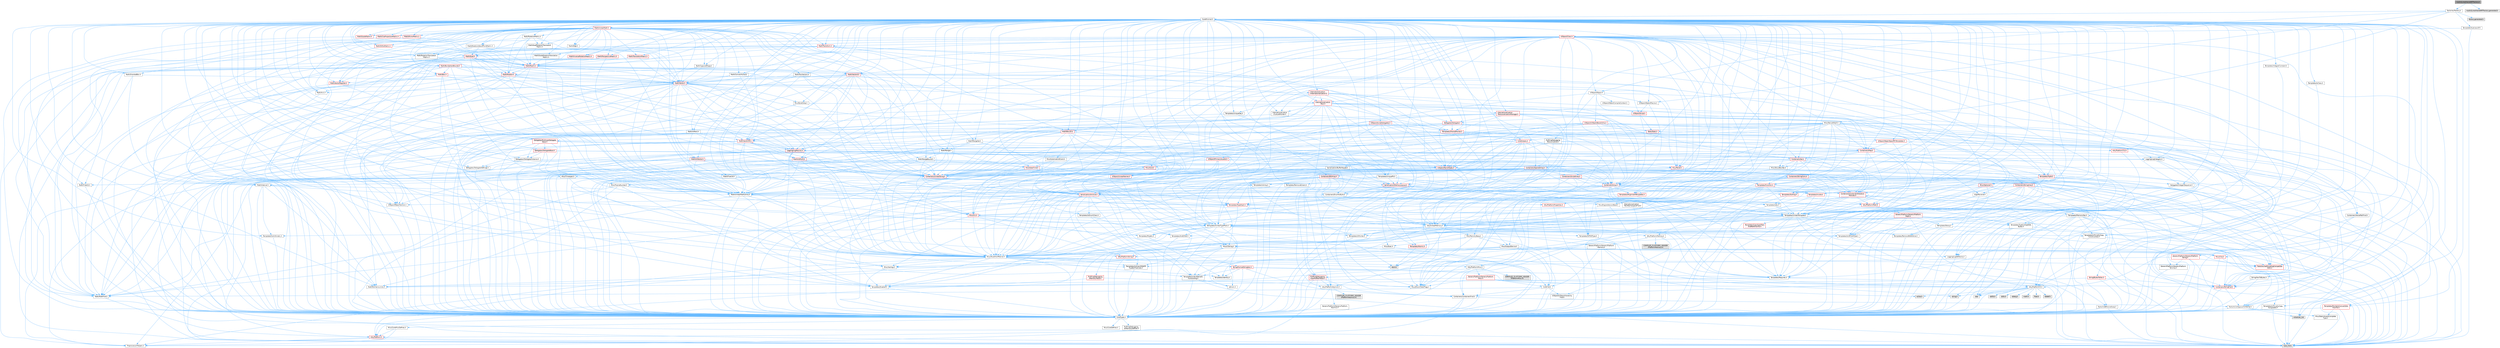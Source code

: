 digraph "AudioSynesthesiaNRTFactory.h"
{
 // INTERACTIVE_SVG=YES
 // LATEX_PDF_SIZE
  bgcolor="transparent";
  edge [fontname=Helvetica,fontsize=10,labelfontname=Helvetica,labelfontsize=10];
  node [fontname=Helvetica,fontsize=10,shape=box,height=0.2,width=0.4];
  Node1 [id="Node000001",label="AudioSynesthesiaNRTFactory.h",height=0.2,width=0.4,color="gray40", fillcolor="grey60", style="filled", fontcolor="black",tooltip=" "];
  Node1 -> Node2 [id="edge1_Node000001_Node000002",color="steelblue1",style="solid",tooltip=" "];
  Node2 [id="Node000002",label="Factories/Factory.h",height=0.2,width=0.4,color="grey40", fillcolor="white", style="filled",URL="$d2/d2f/Factory_8h.html",tooltip=" "];
  Node2 -> Node3 [id="edge2_Node000002_Node000003",color="steelblue1",style="solid",tooltip=" "];
  Node3 [id="Node000003",label="CoreMinimal.h",height=0.2,width=0.4,color="grey40", fillcolor="white", style="filled",URL="$d7/d67/CoreMinimal_8h.html",tooltip=" "];
  Node3 -> Node4 [id="edge3_Node000003_Node000004",color="steelblue1",style="solid",tooltip=" "];
  Node4 [id="Node000004",label="CoreTypes.h",height=0.2,width=0.4,color="grey40", fillcolor="white", style="filled",URL="$dc/dec/CoreTypes_8h.html",tooltip=" "];
  Node4 -> Node5 [id="edge4_Node000004_Node000005",color="steelblue1",style="solid",tooltip=" "];
  Node5 [id="Node000005",label="HAL/Platform.h",height=0.2,width=0.4,color="red", fillcolor="#FFF0F0", style="filled",URL="$d9/dd0/Platform_8h.html",tooltip=" "];
  Node5 -> Node8 [id="edge5_Node000005_Node000008",color="steelblue1",style="solid",tooltip=" "];
  Node8 [id="Node000008",label="type_traits",height=0.2,width=0.4,color="grey60", fillcolor="#E0E0E0", style="filled",tooltip=" "];
  Node5 -> Node9 [id="edge6_Node000005_Node000009",color="steelblue1",style="solid",tooltip=" "];
  Node9 [id="Node000009",label="PreprocessorHelpers.h",height=0.2,width=0.4,color="grey40", fillcolor="white", style="filled",URL="$db/ddb/PreprocessorHelpers_8h.html",tooltip=" "];
  Node4 -> Node15 [id="edge7_Node000004_Node000015",color="steelblue1",style="solid",tooltip=" "];
  Node15 [id="Node000015",label="ProfilingDebugging\l/UMemoryDefines.h",height=0.2,width=0.4,color="grey40", fillcolor="white", style="filled",URL="$d2/da2/UMemoryDefines_8h.html",tooltip=" "];
  Node4 -> Node16 [id="edge8_Node000004_Node000016",color="steelblue1",style="solid",tooltip=" "];
  Node16 [id="Node000016",label="Misc/CoreMiscDefines.h",height=0.2,width=0.4,color="grey40", fillcolor="white", style="filled",URL="$da/d38/CoreMiscDefines_8h.html",tooltip=" "];
  Node16 -> Node5 [id="edge9_Node000016_Node000005",color="steelblue1",style="solid",tooltip=" "];
  Node16 -> Node9 [id="edge10_Node000016_Node000009",color="steelblue1",style="solid",tooltip=" "];
  Node4 -> Node17 [id="edge11_Node000004_Node000017",color="steelblue1",style="solid",tooltip=" "];
  Node17 [id="Node000017",label="Misc/CoreDefines.h",height=0.2,width=0.4,color="grey40", fillcolor="white", style="filled",URL="$d3/dd2/CoreDefines_8h.html",tooltip=" "];
  Node3 -> Node18 [id="edge12_Node000003_Node000018",color="steelblue1",style="solid",tooltip=" "];
  Node18 [id="Node000018",label="CoreFwd.h",height=0.2,width=0.4,color="grey40", fillcolor="white", style="filled",URL="$d1/d1e/CoreFwd_8h.html",tooltip=" "];
  Node18 -> Node4 [id="edge13_Node000018_Node000004",color="steelblue1",style="solid",tooltip=" "];
  Node18 -> Node19 [id="edge14_Node000018_Node000019",color="steelblue1",style="solid",tooltip=" "];
  Node19 [id="Node000019",label="Containers/ContainersFwd.h",height=0.2,width=0.4,color="grey40", fillcolor="white", style="filled",URL="$d4/d0a/ContainersFwd_8h.html",tooltip=" "];
  Node19 -> Node5 [id="edge15_Node000019_Node000005",color="steelblue1",style="solid",tooltip=" "];
  Node19 -> Node4 [id="edge16_Node000019_Node000004",color="steelblue1",style="solid",tooltip=" "];
  Node19 -> Node20 [id="edge17_Node000019_Node000020",color="steelblue1",style="solid",tooltip=" "];
  Node20 [id="Node000020",label="Traits/IsContiguousContainer.h",height=0.2,width=0.4,color="grey40", fillcolor="white", style="filled",URL="$d5/d3c/IsContiguousContainer_8h.html",tooltip=" "];
  Node20 -> Node4 [id="edge18_Node000020_Node000004",color="steelblue1",style="solid",tooltip=" "];
  Node20 -> Node21 [id="edge19_Node000020_Node000021",color="steelblue1",style="solid",tooltip=" "];
  Node21 [id="Node000021",label="Misc/StaticAssertComplete\lType.h",height=0.2,width=0.4,color="grey40", fillcolor="white", style="filled",URL="$d5/d4e/StaticAssertCompleteType_8h.html",tooltip=" "];
  Node20 -> Node22 [id="edge20_Node000020_Node000022",color="steelblue1",style="solid",tooltip=" "];
  Node22 [id="Node000022",label="initializer_list",height=0.2,width=0.4,color="grey60", fillcolor="#E0E0E0", style="filled",tooltip=" "];
  Node18 -> Node23 [id="edge21_Node000018_Node000023",color="steelblue1",style="solid",tooltip=" "];
  Node23 [id="Node000023",label="Math/MathFwd.h",height=0.2,width=0.4,color="grey40", fillcolor="white", style="filled",URL="$d2/d10/MathFwd_8h.html",tooltip=" "];
  Node23 -> Node5 [id="edge22_Node000023_Node000005",color="steelblue1",style="solid",tooltip=" "];
  Node18 -> Node24 [id="edge23_Node000018_Node000024",color="steelblue1",style="solid",tooltip=" "];
  Node24 [id="Node000024",label="UObject/UObjectHierarchy\lFwd.h",height=0.2,width=0.4,color="grey40", fillcolor="white", style="filled",URL="$d3/d13/UObjectHierarchyFwd_8h.html",tooltip=" "];
  Node3 -> Node24 [id="edge24_Node000003_Node000024",color="steelblue1",style="solid",tooltip=" "];
  Node3 -> Node19 [id="edge25_Node000003_Node000019",color="steelblue1",style="solid",tooltip=" "];
  Node3 -> Node25 [id="edge26_Node000003_Node000025",color="steelblue1",style="solid",tooltip=" "];
  Node25 [id="Node000025",label="Misc/VarArgs.h",height=0.2,width=0.4,color="grey40", fillcolor="white", style="filled",URL="$d5/d6f/VarArgs_8h.html",tooltip=" "];
  Node25 -> Node4 [id="edge27_Node000025_Node000004",color="steelblue1",style="solid",tooltip=" "];
  Node3 -> Node26 [id="edge28_Node000003_Node000026",color="steelblue1",style="solid",tooltip=" "];
  Node26 [id="Node000026",label="Logging/LogVerbosity.h",height=0.2,width=0.4,color="grey40", fillcolor="white", style="filled",URL="$d2/d8f/LogVerbosity_8h.html",tooltip=" "];
  Node26 -> Node4 [id="edge29_Node000026_Node000004",color="steelblue1",style="solid",tooltip=" "];
  Node3 -> Node27 [id="edge30_Node000003_Node000027",color="steelblue1",style="solid",tooltip=" "];
  Node27 [id="Node000027",label="Misc/OutputDevice.h",height=0.2,width=0.4,color="grey40", fillcolor="white", style="filled",URL="$d7/d32/OutputDevice_8h.html",tooltip=" "];
  Node27 -> Node18 [id="edge31_Node000027_Node000018",color="steelblue1",style="solid",tooltip=" "];
  Node27 -> Node4 [id="edge32_Node000027_Node000004",color="steelblue1",style="solid",tooltip=" "];
  Node27 -> Node26 [id="edge33_Node000027_Node000026",color="steelblue1",style="solid",tooltip=" "];
  Node27 -> Node25 [id="edge34_Node000027_Node000025",color="steelblue1",style="solid",tooltip=" "];
  Node27 -> Node28 [id="edge35_Node000027_Node000028",color="steelblue1",style="solid",tooltip=" "];
  Node28 [id="Node000028",label="Templates/IsArrayOrRefOf\lTypeByPredicate.h",height=0.2,width=0.4,color="grey40", fillcolor="white", style="filled",URL="$d6/da1/IsArrayOrRefOfTypeByPredicate_8h.html",tooltip=" "];
  Node28 -> Node4 [id="edge36_Node000028_Node000004",color="steelblue1",style="solid",tooltip=" "];
  Node27 -> Node29 [id="edge37_Node000027_Node000029",color="steelblue1",style="solid",tooltip=" "];
  Node29 [id="Node000029",label="Templates/IsValidVariadic\lFunctionArg.h",height=0.2,width=0.4,color="grey40", fillcolor="white", style="filled",URL="$d0/dc8/IsValidVariadicFunctionArg_8h.html",tooltip=" "];
  Node29 -> Node4 [id="edge38_Node000029_Node000004",color="steelblue1",style="solid",tooltip=" "];
  Node29 -> Node30 [id="edge39_Node000029_Node000030",color="steelblue1",style="solid",tooltip=" "];
  Node30 [id="Node000030",label="IsEnum.h",height=0.2,width=0.4,color="grey40", fillcolor="white", style="filled",URL="$d4/de5/IsEnum_8h.html",tooltip=" "];
  Node29 -> Node8 [id="edge40_Node000029_Node000008",color="steelblue1",style="solid",tooltip=" "];
  Node27 -> Node31 [id="edge41_Node000027_Node000031",color="steelblue1",style="solid",tooltip=" "];
  Node31 [id="Node000031",label="Traits/IsCharEncodingCompatible\lWith.h",height=0.2,width=0.4,color="red", fillcolor="#FFF0F0", style="filled",URL="$df/dd1/IsCharEncodingCompatibleWith_8h.html",tooltip=" "];
  Node31 -> Node8 [id="edge42_Node000031_Node000008",color="steelblue1",style="solid",tooltip=" "];
  Node3 -> Node33 [id="edge43_Node000003_Node000033",color="steelblue1",style="solid",tooltip=" "];
  Node33 [id="Node000033",label="HAL/PlatformCrt.h",height=0.2,width=0.4,color="grey40", fillcolor="white", style="filled",URL="$d8/d75/PlatformCrt_8h.html",tooltip=" "];
  Node33 -> Node34 [id="edge44_Node000033_Node000034",color="steelblue1",style="solid",tooltip=" "];
  Node34 [id="Node000034",label="new",height=0.2,width=0.4,color="grey60", fillcolor="#E0E0E0", style="filled",tooltip=" "];
  Node33 -> Node35 [id="edge45_Node000033_Node000035",color="steelblue1",style="solid",tooltip=" "];
  Node35 [id="Node000035",label="wchar.h",height=0.2,width=0.4,color="grey60", fillcolor="#E0E0E0", style="filled",tooltip=" "];
  Node33 -> Node36 [id="edge46_Node000033_Node000036",color="steelblue1",style="solid",tooltip=" "];
  Node36 [id="Node000036",label="stddef.h",height=0.2,width=0.4,color="grey60", fillcolor="#E0E0E0", style="filled",tooltip=" "];
  Node33 -> Node37 [id="edge47_Node000033_Node000037",color="steelblue1",style="solid",tooltip=" "];
  Node37 [id="Node000037",label="stdlib.h",height=0.2,width=0.4,color="grey60", fillcolor="#E0E0E0", style="filled",tooltip=" "];
  Node33 -> Node38 [id="edge48_Node000033_Node000038",color="steelblue1",style="solid",tooltip=" "];
  Node38 [id="Node000038",label="stdio.h",height=0.2,width=0.4,color="grey60", fillcolor="#E0E0E0", style="filled",tooltip=" "];
  Node33 -> Node39 [id="edge49_Node000033_Node000039",color="steelblue1",style="solid",tooltip=" "];
  Node39 [id="Node000039",label="stdarg.h",height=0.2,width=0.4,color="grey60", fillcolor="#E0E0E0", style="filled",tooltip=" "];
  Node33 -> Node40 [id="edge50_Node000033_Node000040",color="steelblue1",style="solid",tooltip=" "];
  Node40 [id="Node000040",label="math.h",height=0.2,width=0.4,color="grey60", fillcolor="#E0E0E0", style="filled",tooltip=" "];
  Node33 -> Node41 [id="edge51_Node000033_Node000041",color="steelblue1",style="solid",tooltip=" "];
  Node41 [id="Node000041",label="float.h",height=0.2,width=0.4,color="grey60", fillcolor="#E0E0E0", style="filled",tooltip=" "];
  Node33 -> Node42 [id="edge52_Node000033_Node000042",color="steelblue1",style="solid",tooltip=" "];
  Node42 [id="Node000042",label="string.h",height=0.2,width=0.4,color="grey60", fillcolor="#E0E0E0", style="filled",tooltip=" "];
  Node3 -> Node43 [id="edge53_Node000003_Node000043",color="steelblue1",style="solid",tooltip=" "];
  Node43 [id="Node000043",label="HAL/PlatformMisc.h",height=0.2,width=0.4,color="grey40", fillcolor="white", style="filled",URL="$d0/df5/PlatformMisc_8h.html",tooltip=" "];
  Node43 -> Node4 [id="edge54_Node000043_Node000004",color="steelblue1",style="solid",tooltip=" "];
  Node43 -> Node44 [id="edge55_Node000043_Node000044",color="steelblue1",style="solid",tooltip=" "];
  Node44 [id="Node000044",label="GenericPlatform/GenericPlatform\lMisc.h",height=0.2,width=0.4,color="red", fillcolor="#FFF0F0", style="filled",URL="$db/d9a/GenericPlatformMisc_8h.html",tooltip=" "];
  Node44 -> Node45 [id="edge56_Node000044_Node000045",color="steelblue1",style="solid",tooltip=" "];
  Node45 [id="Node000045",label="Containers/StringFwd.h",height=0.2,width=0.4,color="red", fillcolor="#FFF0F0", style="filled",URL="$df/d37/StringFwd_8h.html",tooltip=" "];
  Node45 -> Node4 [id="edge57_Node000045_Node000004",color="steelblue1",style="solid",tooltip=" "];
  Node45 -> Node20 [id="edge58_Node000045_Node000020",color="steelblue1",style="solid",tooltip=" "];
  Node44 -> Node18 [id="edge59_Node000044_Node000018",color="steelblue1",style="solid",tooltip=" "];
  Node44 -> Node4 [id="edge60_Node000044_Node000004",color="steelblue1",style="solid",tooltip=" "];
  Node44 -> Node33 [id="edge61_Node000044_Node000033",color="steelblue1",style="solid",tooltip=" "];
  Node44 -> Node48 [id="edge62_Node000044_Node000048",color="steelblue1",style="solid",tooltip=" "];
  Node48 [id="Node000048",label="Math/NumericLimits.h",height=0.2,width=0.4,color="grey40", fillcolor="white", style="filled",URL="$df/d1b/NumericLimits_8h.html",tooltip=" "];
  Node48 -> Node4 [id="edge63_Node000048_Node000004",color="steelblue1",style="solid",tooltip=" "];
  Node44 -> Node50 [id="edge64_Node000044_Node000050",color="steelblue1",style="solid",tooltip=" "];
  Node50 [id="Node000050",label="Misc/EnumClassFlags.h",height=0.2,width=0.4,color="grey40", fillcolor="white", style="filled",URL="$d8/de7/EnumClassFlags_8h.html",tooltip=" "];
  Node43 -> Node53 [id="edge65_Node000043_Node000053",color="steelblue1",style="solid",tooltip=" "];
  Node53 [id="Node000053",label="COMPILED_PLATFORM_HEADER\l(PlatformMisc.h)",height=0.2,width=0.4,color="grey60", fillcolor="#E0E0E0", style="filled",tooltip=" "];
  Node43 -> Node54 [id="edge66_Node000043_Node000054",color="steelblue1",style="solid",tooltip=" "];
  Node54 [id="Node000054",label="ProfilingDebugging\l/CpuProfilerTrace.h",height=0.2,width=0.4,color="red", fillcolor="#FFF0F0", style="filled",URL="$da/dcb/CpuProfilerTrace_8h.html",tooltip=" "];
  Node54 -> Node4 [id="edge67_Node000054_Node000004",color="steelblue1",style="solid",tooltip=" "];
  Node54 -> Node19 [id="edge68_Node000054_Node000019",color="steelblue1",style="solid",tooltip=" "];
  Node54 -> Node55 [id="edge69_Node000054_Node000055",color="steelblue1",style="solid",tooltip=" "];
  Node55 [id="Node000055",label="HAL/PlatformAtomics.h",height=0.2,width=0.4,color="grey40", fillcolor="white", style="filled",URL="$d3/d36/PlatformAtomics_8h.html",tooltip=" "];
  Node55 -> Node4 [id="edge70_Node000055_Node000004",color="steelblue1",style="solid",tooltip=" "];
  Node55 -> Node56 [id="edge71_Node000055_Node000056",color="steelblue1",style="solid",tooltip=" "];
  Node56 [id="Node000056",label="GenericPlatform/GenericPlatform\lAtomics.h",height=0.2,width=0.4,color="grey40", fillcolor="white", style="filled",URL="$da/d72/GenericPlatformAtomics_8h.html",tooltip=" "];
  Node56 -> Node4 [id="edge72_Node000056_Node000004",color="steelblue1",style="solid",tooltip=" "];
  Node55 -> Node57 [id="edge73_Node000055_Node000057",color="steelblue1",style="solid",tooltip=" "];
  Node57 [id="Node000057",label="COMPILED_PLATFORM_HEADER\l(PlatformAtomics.h)",height=0.2,width=0.4,color="grey60", fillcolor="#E0E0E0", style="filled",tooltip=" "];
  Node54 -> Node9 [id="edge74_Node000054_Node000009",color="steelblue1",style="solid",tooltip=" "];
  Node3 -> Node62 [id="edge75_Node000003_Node000062",color="steelblue1",style="solid",tooltip=" "];
  Node62 [id="Node000062",label="Misc/AssertionMacros.h",height=0.2,width=0.4,color="grey40", fillcolor="white", style="filled",URL="$d0/dfa/AssertionMacros_8h.html",tooltip=" "];
  Node62 -> Node4 [id="edge76_Node000062_Node000004",color="steelblue1",style="solid",tooltip=" "];
  Node62 -> Node5 [id="edge77_Node000062_Node000005",color="steelblue1",style="solid",tooltip=" "];
  Node62 -> Node43 [id="edge78_Node000062_Node000043",color="steelblue1",style="solid",tooltip=" "];
  Node62 -> Node9 [id="edge79_Node000062_Node000009",color="steelblue1",style="solid",tooltip=" "];
  Node62 -> Node63 [id="edge80_Node000062_Node000063",color="steelblue1",style="solid",tooltip=" "];
  Node63 [id="Node000063",label="Templates/EnableIf.h",height=0.2,width=0.4,color="grey40", fillcolor="white", style="filled",URL="$d7/d60/EnableIf_8h.html",tooltip=" "];
  Node63 -> Node4 [id="edge81_Node000063_Node000004",color="steelblue1",style="solid",tooltip=" "];
  Node62 -> Node28 [id="edge82_Node000062_Node000028",color="steelblue1",style="solid",tooltip=" "];
  Node62 -> Node29 [id="edge83_Node000062_Node000029",color="steelblue1",style="solid",tooltip=" "];
  Node62 -> Node31 [id="edge84_Node000062_Node000031",color="steelblue1",style="solid",tooltip=" "];
  Node62 -> Node25 [id="edge85_Node000062_Node000025",color="steelblue1",style="solid",tooltip=" "];
  Node62 -> Node64 [id="edge86_Node000062_Node000064",color="steelblue1",style="solid",tooltip=" "];
  Node64 [id="Node000064",label="String/FormatStringSan.h",height=0.2,width=0.4,color="red", fillcolor="#FFF0F0", style="filled",URL="$d3/d8b/FormatStringSan_8h.html",tooltip=" "];
  Node64 -> Node8 [id="edge87_Node000064_Node000008",color="steelblue1",style="solid",tooltip=" "];
  Node64 -> Node4 [id="edge88_Node000064_Node000004",color="steelblue1",style="solid",tooltip=" "];
  Node64 -> Node65 [id="edge89_Node000064_Node000065",color="steelblue1",style="solid",tooltip=" "];
  Node65 [id="Node000065",label="Templates/Requires.h",height=0.2,width=0.4,color="grey40", fillcolor="white", style="filled",URL="$dc/d96/Requires_8h.html",tooltip=" "];
  Node65 -> Node63 [id="edge90_Node000065_Node000063",color="steelblue1",style="solid",tooltip=" "];
  Node65 -> Node8 [id="edge91_Node000065_Node000008",color="steelblue1",style="solid",tooltip=" "];
  Node64 -> Node66 [id="edge92_Node000064_Node000066",color="steelblue1",style="solid",tooltip=" "];
  Node66 [id="Node000066",label="Templates/Identity.h",height=0.2,width=0.4,color="grey40", fillcolor="white", style="filled",URL="$d0/dd5/Identity_8h.html",tooltip=" "];
  Node64 -> Node29 [id="edge93_Node000064_Node000029",color="steelblue1",style="solid",tooltip=" "];
  Node64 -> Node19 [id="edge94_Node000064_Node000019",color="steelblue1",style="solid",tooltip=" "];
  Node62 -> Node70 [id="edge95_Node000062_Node000070",color="steelblue1",style="solid",tooltip=" "];
  Node70 [id="Node000070",label="atomic",height=0.2,width=0.4,color="grey60", fillcolor="#E0E0E0", style="filled",tooltip=" "];
  Node3 -> Node71 [id="edge96_Node000003_Node000071",color="steelblue1",style="solid",tooltip=" "];
  Node71 [id="Node000071",label="Templates/IsPointer.h",height=0.2,width=0.4,color="grey40", fillcolor="white", style="filled",URL="$d7/d05/IsPointer_8h.html",tooltip=" "];
  Node71 -> Node4 [id="edge97_Node000071_Node000004",color="steelblue1",style="solid",tooltip=" "];
  Node3 -> Node72 [id="edge98_Node000003_Node000072",color="steelblue1",style="solid",tooltip=" "];
  Node72 [id="Node000072",label="HAL/PlatformMemory.h",height=0.2,width=0.4,color="grey40", fillcolor="white", style="filled",URL="$de/d68/PlatformMemory_8h.html",tooltip=" "];
  Node72 -> Node4 [id="edge99_Node000072_Node000004",color="steelblue1",style="solid",tooltip=" "];
  Node72 -> Node73 [id="edge100_Node000072_Node000073",color="steelblue1",style="solid",tooltip=" "];
  Node73 [id="Node000073",label="GenericPlatform/GenericPlatform\lMemory.h",height=0.2,width=0.4,color="grey40", fillcolor="white", style="filled",URL="$dd/d22/GenericPlatformMemory_8h.html",tooltip=" "];
  Node73 -> Node18 [id="edge101_Node000073_Node000018",color="steelblue1",style="solid",tooltip=" "];
  Node73 -> Node4 [id="edge102_Node000073_Node000004",color="steelblue1",style="solid",tooltip=" "];
  Node73 -> Node74 [id="edge103_Node000073_Node000074",color="steelblue1",style="solid",tooltip=" "];
  Node74 [id="Node000074",label="HAL/PlatformString.h",height=0.2,width=0.4,color="red", fillcolor="#FFF0F0", style="filled",URL="$db/db5/PlatformString_8h.html",tooltip=" "];
  Node74 -> Node4 [id="edge104_Node000074_Node000004",color="steelblue1",style="solid",tooltip=" "];
  Node73 -> Node42 [id="edge105_Node000073_Node000042",color="steelblue1",style="solid",tooltip=" "];
  Node73 -> Node35 [id="edge106_Node000073_Node000035",color="steelblue1",style="solid",tooltip=" "];
  Node72 -> Node76 [id="edge107_Node000072_Node000076",color="steelblue1",style="solid",tooltip=" "];
  Node76 [id="Node000076",label="COMPILED_PLATFORM_HEADER\l(PlatformMemory.h)",height=0.2,width=0.4,color="grey60", fillcolor="#E0E0E0", style="filled",tooltip=" "];
  Node3 -> Node55 [id="edge108_Node000003_Node000055",color="steelblue1",style="solid",tooltip=" "];
  Node3 -> Node77 [id="edge109_Node000003_Node000077",color="steelblue1",style="solid",tooltip=" "];
  Node77 [id="Node000077",label="Misc/Exec.h",height=0.2,width=0.4,color="grey40", fillcolor="white", style="filled",URL="$de/ddb/Exec_8h.html",tooltip=" "];
  Node77 -> Node4 [id="edge110_Node000077_Node000004",color="steelblue1",style="solid",tooltip=" "];
  Node77 -> Node62 [id="edge111_Node000077_Node000062",color="steelblue1",style="solid",tooltip=" "];
  Node3 -> Node78 [id="edge112_Node000003_Node000078",color="steelblue1",style="solid",tooltip=" "];
  Node78 [id="Node000078",label="HAL/MemoryBase.h",height=0.2,width=0.4,color="grey40", fillcolor="white", style="filled",URL="$d6/d9f/MemoryBase_8h.html",tooltip=" "];
  Node78 -> Node4 [id="edge113_Node000078_Node000004",color="steelblue1",style="solid",tooltip=" "];
  Node78 -> Node55 [id="edge114_Node000078_Node000055",color="steelblue1",style="solid",tooltip=" "];
  Node78 -> Node33 [id="edge115_Node000078_Node000033",color="steelblue1",style="solid",tooltip=" "];
  Node78 -> Node77 [id="edge116_Node000078_Node000077",color="steelblue1",style="solid",tooltip=" "];
  Node78 -> Node27 [id="edge117_Node000078_Node000027",color="steelblue1",style="solid",tooltip=" "];
  Node78 -> Node79 [id="edge118_Node000078_Node000079",color="steelblue1",style="solid",tooltip=" "];
  Node79 [id="Node000079",label="Templates/Atomic.h",height=0.2,width=0.4,color="red", fillcolor="#FFF0F0", style="filled",URL="$d3/d91/Atomic_8h.html",tooltip=" "];
  Node79 -> Node70 [id="edge119_Node000079_Node000070",color="steelblue1",style="solid",tooltip=" "];
  Node3 -> Node88 [id="edge120_Node000003_Node000088",color="steelblue1",style="solid",tooltip=" "];
  Node88 [id="Node000088",label="HAL/UnrealMemory.h",height=0.2,width=0.4,color="grey40", fillcolor="white", style="filled",URL="$d9/d96/UnrealMemory_8h.html",tooltip=" "];
  Node88 -> Node4 [id="edge121_Node000088_Node000004",color="steelblue1",style="solid",tooltip=" "];
  Node88 -> Node73 [id="edge122_Node000088_Node000073",color="steelblue1",style="solid",tooltip=" "];
  Node88 -> Node78 [id="edge123_Node000088_Node000078",color="steelblue1",style="solid",tooltip=" "];
  Node88 -> Node72 [id="edge124_Node000088_Node000072",color="steelblue1",style="solid",tooltip=" "];
  Node88 -> Node89 [id="edge125_Node000088_Node000089",color="steelblue1",style="solid",tooltip=" "];
  Node89 [id="Node000089",label="ProfilingDebugging\l/MemoryTrace.h",height=0.2,width=0.4,color="red", fillcolor="#FFF0F0", style="filled",URL="$da/dd7/MemoryTrace_8h.html",tooltip=" "];
  Node89 -> Node5 [id="edge126_Node000089_Node000005",color="steelblue1",style="solid",tooltip=" "];
  Node89 -> Node50 [id="edge127_Node000089_Node000050",color="steelblue1",style="solid",tooltip=" "];
  Node88 -> Node71 [id="edge128_Node000088_Node000071",color="steelblue1",style="solid",tooltip=" "];
  Node3 -> Node90 [id="edge129_Node000003_Node000090",color="steelblue1",style="solid",tooltip=" "];
  Node90 [id="Node000090",label="Templates/IsArithmetic.h",height=0.2,width=0.4,color="grey40", fillcolor="white", style="filled",URL="$d2/d5d/IsArithmetic_8h.html",tooltip=" "];
  Node90 -> Node4 [id="edge130_Node000090_Node000004",color="steelblue1",style="solid",tooltip=" "];
  Node3 -> Node84 [id="edge131_Node000003_Node000084",color="steelblue1",style="solid",tooltip=" "];
  Node84 [id="Node000084",label="Templates/AndOrNot.h",height=0.2,width=0.4,color="grey40", fillcolor="white", style="filled",URL="$db/d0a/AndOrNot_8h.html",tooltip=" "];
  Node84 -> Node4 [id="edge132_Node000084_Node000004",color="steelblue1",style="solid",tooltip=" "];
  Node3 -> Node91 [id="edge133_Node000003_Node000091",color="steelblue1",style="solid",tooltip=" "];
  Node91 [id="Node000091",label="Templates/IsPODType.h",height=0.2,width=0.4,color="grey40", fillcolor="white", style="filled",URL="$d7/db1/IsPODType_8h.html",tooltip=" "];
  Node91 -> Node4 [id="edge134_Node000091_Node000004",color="steelblue1",style="solid",tooltip=" "];
  Node3 -> Node92 [id="edge135_Node000003_Node000092",color="steelblue1",style="solid",tooltip=" "];
  Node92 [id="Node000092",label="Templates/IsUECoreType.h",height=0.2,width=0.4,color="grey40", fillcolor="white", style="filled",URL="$d1/db8/IsUECoreType_8h.html",tooltip=" "];
  Node92 -> Node4 [id="edge136_Node000092_Node000004",color="steelblue1",style="solid",tooltip=" "];
  Node92 -> Node8 [id="edge137_Node000092_Node000008",color="steelblue1",style="solid",tooltip=" "];
  Node3 -> Node85 [id="edge138_Node000003_Node000085",color="steelblue1",style="solid",tooltip=" "];
  Node85 [id="Node000085",label="Templates/IsTriviallyCopy\lConstructible.h",height=0.2,width=0.4,color="grey40", fillcolor="white", style="filled",URL="$d3/d78/IsTriviallyCopyConstructible_8h.html",tooltip=" "];
  Node85 -> Node4 [id="edge139_Node000085_Node000004",color="steelblue1",style="solid",tooltip=" "];
  Node85 -> Node8 [id="edge140_Node000085_Node000008",color="steelblue1",style="solid",tooltip=" "];
  Node3 -> Node93 [id="edge141_Node000003_Node000093",color="steelblue1",style="solid",tooltip=" "];
  Node93 [id="Node000093",label="Templates/UnrealTypeTraits.h",height=0.2,width=0.4,color="grey40", fillcolor="white", style="filled",URL="$d2/d2d/UnrealTypeTraits_8h.html",tooltip=" "];
  Node93 -> Node4 [id="edge142_Node000093_Node000004",color="steelblue1",style="solid",tooltip=" "];
  Node93 -> Node71 [id="edge143_Node000093_Node000071",color="steelblue1",style="solid",tooltip=" "];
  Node93 -> Node62 [id="edge144_Node000093_Node000062",color="steelblue1",style="solid",tooltip=" "];
  Node93 -> Node84 [id="edge145_Node000093_Node000084",color="steelblue1",style="solid",tooltip=" "];
  Node93 -> Node63 [id="edge146_Node000093_Node000063",color="steelblue1",style="solid",tooltip=" "];
  Node93 -> Node90 [id="edge147_Node000093_Node000090",color="steelblue1",style="solid",tooltip=" "];
  Node93 -> Node30 [id="edge148_Node000093_Node000030",color="steelblue1",style="solid",tooltip=" "];
  Node93 -> Node94 [id="edge149_Node000093_Node000094",color="steelblue1",style="solid",tooltip=" "];
  Node94 [id="Node000094",label="Templates/Models.h",height=0.2,width=0.4,color="grey40", fillcolor="white", style="filled",URL="$d3/d0c/Models_8h.html",tooltip=" "];
  Node94 -> Node66 [id="edge150_Node000094_Node000066",color="steelblue1",style="solid",tooltip=" "];
  Node93 -> Node91 [id="edge151_Node000093_Node000091",color="steelblue1",style="solid",tooltip=" "];
  Node93 -> Node92 [id="edge152_Node000093_Node000092",color="steelblue1",style="solid",tooltip=" "];
  Node93 -> Node85 [id="edge153_Node000093_Node000085",color="steelblue1",style="solid",tooltip=" "];
  Node3 -> Node63 [id="edge154_Node000003_Node000063",color="steelblue1",style="solid",tooltip=" "];
  Node3 -> Node95 [id="edge155_Node000003_Node000095",color="steelblue1",style="solid",tooltip=" "];
  Node95 [id="Node000095",label="Templates/RemoveReference.h",height=0.2,width=0.4,color="grey40", fillcolor="white", style="filled",URL="$da/dbe/RemoveReference_8h.html",tooltip=" "];
  Node95 -> Node4 [id="edge156_Node000095_Node000004",color="steelblue1",style="solid",tooltip=" "];
  Node3 -> Node96 [id="edge157_Node000003_Node000096",color="steelblue1",style="solid",tooltip=" "];
  Node96 [id="Node000096",label="Templates/IntegralConstant.h",height=0.2,width=0.4,color="grey40", fillcolor="white", style="filled",URL="$db/d1b/IntegralConstant_8h.html",tooltip=" "];
  Node96 -> Node4 [id="edge158_Node000096_Node000004",color="steelblue1",style="solid",tooltip=" "];
  Node3 -> Node97 [id="edge159_Node000003_Node000097",color="steelblue1",style="solid",tooltip=" "];
  Node97 [id="Node000097",label="Templates/IsClass.h",height=0.2,width=0.4,color="grey40", fillcolor="white", style="filled",URL="$db/dcb/IsClass_8h.html",tooltip=" "];
  Node97 -> Node4 [id="edge160_Node000097_Node000004",color="steelblue1",style="solid",tooltip=" "];
  Node3 -> Node98 [id="edge161_Node000003_Node000098",color="steelblue1",style="solid",tooltip=" "];
  Node98 [id="Node000098",label="Templates/TypeCompatible\lBytes.h",height=0.2,width=0.4,color="grey40", fillcolor="white", style="filled",URL="$df/d0a/TypeCompatibleBytes_8h.html",tooltip=" "];
  Node98 -> Node4 [id="edge162_Node000098_Node000004",color="steelblue1",style="solid",tooltip=" "];
  Node98 -> Node42 [id="edge163_Node000098_Node000042",color="steelblue1",style="solid",tooltip=" "];
  Node98 -> Node34 [id="edge164_Node000098_Node000034",color="steelblue1",style="solid",tooltip=" "];
  Node98 -> Node8 [id="edge165_Node000098_Node000008",color="steelblue1",style="solid",tooltip=" "];
  Node3 -> Node20 [id="edge166_Node000003_Node000020",color="steelblue1",style="solid",tooltip=" "];
  Node3 -> Node99 [id="edge167_Node000003_Node000099",color="steelblue1",style="solid",tooltip=" "];
  Node99 [id="Node000099",label="Templates/UnrealTemplate.h",height=0.2,width=0.4,color="grey40", fillcolor="white", style="filled",URL="$d4/d24/UnrealTemplate_8h.html",tooltip=" "];
  Node99 -> Node4 [id="edge168_Node000099_Node000004",color="steelblue1",style="solid",tooltip=" "];
  Node99 -> Node71 [id="edge169_Node000099_Node000071",color="steelblue1",style="solid",tooltip=" "];
  Node99 -> Node88 [id="edge170_Node000099_Node000088",color="steelblue1",style="solid",tooltip=" "];
  Node99 -> Node100 [id="edge171_Node000099_Node000100",color="steelblue1",style="solid",tooltip=" "];
  Node100 [id="Node000100",label="Templates/CopyQualifiers\lAndRefsFromTo.h",height=0.2,width=0.4,color="red", fillcolor="#FFF0F0", style="filled",URL="$d3/db3/CopyQualifiersAndRefsFromTo_8h.html",tooltip=" "];
  Node99 -> Node93 [id="edge172_Node000099_Node000093",color="steelblue1",style="solid",tooltip=" "];
  Node99 -> Node95 [id="edge173_Node000099_Node000095",color="steelblue1",style="solid",tooltip=" "];
  Node99 -> Node65 [id="edge174_Node000099_Node000065",color="steelblue1",style="solid",tooltip=" "];
  Node99 -> Node98 [id="edge175_Node000099_Node000098",color="steelblue1",style="solid",tooltip=" "];
  Node99 -> Node66 [id="edge176_Node000099_Node000066",color="steelblue1",style="solid",tooltip=" "];
  Node99 -> Node20 [id="edge177_Node000099_Node000020",color="steelblue1",style="solid",tooltip=" "];
  Node99 -> Node102 [id="edge178_Node000099_Node000102",color="steelblue1",style="solid",tooltip=" "];
  Node102 [id="Node000102",label="Traits/UseBitwiseSwap.h",height=0.2,width=0.4,color="grey40", fillcolor="white", style="filled",URL="$db/df3/UseBitwiseSwap_8h.html",tooltip=" "];
  Node102 -> Node4 [id="edge179_Node000102_Node000004",color="steelblue1",style="solid",tooltip=" "];
  Node102 -> Node8 [id="edge180_Node000102_Node000008",color="steelblue1",style="solid",tooltip=" "];
  Node99 -> Node8 [id="edge181_Node000099_Node000008",color="steelblue1",style="solid",tooltip=" "];
  Node3 -> Node48 [id="edge182_Node000003_Node000048",color="steelblue1",style="solid",tooltip=" "];
  Node3 -> Node103 [id="edge183_Node000003_Node000103",color="steelblue1",style="solid",tooltip=" "];
  Node103 [id="Node000103",label="HAL/PlatformMath.h",height=0.2,width=0.4,color="red", fillcolor="#FFF0F0", style="filled",URL="$dc/d53/PlatformMath_8h.html",tooltip=" "];
  Node103 -> Node4 [id="edge184_Node000103_Node000004",color="steelblue1",style="solid",tooltip=" "];
  Node103 -> Node104 [id="edge185_Node000103_Node000104",color="steelblue1",style="solid",tooltip=" "];
  Node104 [id="Node000104",label="GenericPlatform/GenericPlatform\lMath.h",height=0.2,width=0.4,color="red", fillcolor="#FFF0F0", style="filled",URL="$d5/d79/GenericPlatformMath_8h.html",tooltip=" "];
  Node104 -> Node4 [id="edge186_Node000104_Node000004",color="steelblue1",style="solid",tooltip=" "];
  Node104 -> Node19 [id="edge187_Node000104_Node000019",color="steelblue1",style="solid",tooltip=" "];
  Node104 -> Node33 [id="edge188_Node000104_Node000033",color="steelblue1",style="solid",tooltip=" "];
  Node104 -> Node84 [id="edge189_Node000104_Node000084",color="steelblue1",style="solid",tooltip=" "];
  Node104 -> Node105 [id="edge190_Node000104_Node000105",color="steelblue1",style="solid",tooltip=" "];
  Node105 [id="Node000105",label="Templates/Decay.h",height=0.2,width=0.4,color="grey40", fillcolor="white", style="filled",URL="$dd/d0f/Decay_8h.html",tooltip=" "];
  Node105 -> Node4 [id="edge191_Node000105_Node000004",color="steelblue1",style="solid",tooltip=" "];
  Node105 -> Node95 [id="edge192_Node000105_Node000095",color="steelblue1",style="solid",tooltip=" "];
  Node105 -> Node8 [id="edge193_Node000105_Node000008",color="steelblue1",style="solid",tooltip=" "];
  Node104 -> Node93 [id="edge194_Node000104_Node000093",color="steelblue1",style="solid",tooltip=" "];
  Node104 -> Node65 [id="edge195_Node000104_Node000065",color="steelblue1",style="solid",tooltip=" "];
  Node104 -> Node98 [id="edge196_Node000104_Node000098",color="steelblue1",style="solid",tooltip=" "];
  Node104 -> Node8 [id="edge197_Node000104_Node000008",color="steelblue1",style="solid",tooltip=" "];
  Node3 -> Node86 [id="edge198_Node000003_Node000086",color="steelblue1",style="solid",tooltip=" "];
  Node86 [id="Node000086",label="Templates/IsTriviallyCopy\lAssignable.h",height=0.2,width=0.4,color="grey40", fillcolor="white", style="filled",URL="$d2/df2/IsTriviallyCopyAssignable_8h.html",tooltip=" "];
  Node86 -> Node4 [id="edge199_Node000086_Node000004",color="steelblue1",style="solid",tooltip=" "];
  Node86 -> Node8 [id="edge200_Node000086_Node000008",color="steelblue1",style="solid",tooltip=" "];
  Node3 -> Node111 [id="edge201_Node000003_Node000111",color="steelblue1",style="solid",tooltip=" "];
  Node111 [id="Node000111",label="Templates/MemoryOps.h",height=0.2,width=0.4,color="grey40", fillcolor="white", style="filled",URL="$db/dea/MemoryOps_8h.html",tooltip=" "];
  Node111 -> Node4 [id="edge202_Node000111_Node000004",color="steelblue1",style="solid",tooltip=" "];
  Node111 -> Node88 [id="edge203_Node000111_Node000088",color="steelblue1",style="solid",tooltip=" "];
  Node111 -> Node86 [id="edge204_Node000111_Node000086",color="steelblue1",style="solid",tooltip=" "];
  Node111 -> Node85 [id="edge205_Node000111_Node000085",color="steelblue1",style="solid",tooltip=" "];
  Node111 -> Node65 [id="edge206_Node000111_Node000065",color="steelblue1",style="solid",tooltip=" "];
  Node111 -> Node93 [id="edge207_Node000111_Node000093",color="steelblue1",style="solid",tooltip=" "];
  Node111 -> Node102 [id="edge208_Node000111_Node000102",color="steelblue1",style="solid",tooltip=" "];
  Node111 -> Node34 [id="edge209_Node000111_Node000034",color="steelblue1",style="solid",tooltip=" "];
  Node111 -> Node8 [id="edge210_Node000111_Node000008",color="steelblue1",style="solid",tooltip=" "];
  Node3 -> Node112 [id="edge211_Node000003_Node000112",color="steelblue1",style="solid",tooltip=" "];
  Node112 [id="Node000112",label="Containers/ContainerAllocation\lPolicies.h",height=0.2,width=0.4,color="red", fillcolor="#FFF0F0", style="filled",URL="$d7/dff/ContainerAllocationPolicies_8h.html",tooltip=" "];
  Node112 -> Node4 [id="edge212_Node000112_Node000004",color="steelblue1",style="solid",tooltip=" "];
  Node112 -> Node112 [id="edge213_Node000112_Node000112",color="steelblue1",style="solid",tooltip=" "];
  Node112 -> Node103 [id="edge214_Node000112_Node000103",color="steelblue1",style="solid",tooltip=" "];
  Node112 -> Node88 [id="edge215_Node000112_Node000088",color="steelblue1",style="solid",tooltip=" "];
  Node112 -> Node48 [id="edge216_Node000112_Node000048",color="steelblue1",style="solid",tooltip=" "];
  Node112 -> Node62 [id="edge217_Node000112_Node000062",color="steelblue1",style="solid",tooltip=" "];
  Node112 -> Node111 [id="edge218_Node000112_Node000111",color="steelblue1",style="solid",tooltip=" "];
  Node112 -> Node98 [id="edge219_Node000112_Node000098",color="steelblue1",style="solid",tooltip=" "];
  Node112 -> Node8 [id="edge220_Node000112_Node000008",color="steelblue1",style="solid",tooltip=" "];
  Node3 -> Node115 [id="edge221_Node000003_Node000115",color="steelblue1",style="solid",tooltip=" "];
  Node115 [id="Node000115",label="Templates/IsEnumClass.h",height=0.2,width=0.4,color="grey40", fillcolor="white", style="filled",URL="$d7/d15/IsEnumClass_8h.html",tooltip=" "];
  Node115 -> Node4 [id="edge222_Node000115_Node000004",color="steelblue1",style="solid",tooltip=" "];
  Node115 -> Node84 [id="edge223_Node000115_Node000084",color="steelblue1",style="solid",tooltip=" "];
  Node3 -> Node116 [id="edge224_Node000003_Node000116",color="steelblue1",style="solid",tooltip=" "];
  Node116 [id="Node000116",label="HAL/PlatformProperties.h",height=0.2,width=0.4,color="red", fillcolor="#FFF0F0", style="filled",URL="$d9/db0/PlatformProperties_8h.html",tooltip=" "];
  Node116 -> Node4 [id="edge225_Node000116_Node000004",color="steelblue1",style="solid",tooltip=" "];
  Node3 -> Node119 [id="edge226_Node000003_Node000119",color="steelblue1",style="solid",tooltip=" "];
  Node119 [id="Node000119",label="Misc/EngineVersionBase.h",height=0.2,width=0.4,color="grey40", fillcolor="white", style="filled",URL="$d5/d2b/EngineVersionBase_8h.html",tooltip=" "];
  Node119 -> Node4 [id="edge227_Node000119_Node000004",color="steelblue1",style="solid",tooltip=" "];
  Node3 -> Node120 [id="edge228_Node000003_Node000120",color="steelblue1",style="solid",tooltip=" "];
  Node120 [id="Node000120",label="Internationalization\l/TextNamespaceFwd.h",height=0.2,width=0.4,color="grey40", fillcolor="white", style="filled",URL="$d8/d97/TextNamespaceFwd_8h.html",tooltip=" "];
  Node120 -> Node4 [id="edge229_Node000120_Node000004",color="steelblue1",style="solid",tooltip=" "];
  Node3 -> Node121 [id="edge230_Node000003_Node000121",color="steelblue1",style="solid",tooltip=" "];
  Node121 [id="Node000121",label="Serialization/Archive.h",height=0.2,width=0.4,color="red", fillcolor="#FFF0F0", style="filled",URL="$d7/d3b/Archive_8h.html",tooltip=" "];
  Node121 -> Node18 [id="edge231_Node000121_Node000018",color="steelblue1",style="solid",tooltip=" "];
  Node121 -> Node4 [id="edge232_Node000121_Node000004",color="steelblue1",style="solid",tooltip=" "];
  Node121 -> Node116 [id="edge233_Node000121_Node000116",color="steelblue1",style="solid",tooltip=" "];
  Node121 -> Node120 [id="edge234_Node000121_Node000120",color="steelblue1",style="solid",tooltip=" "];
  Node121 -> Node23 [id="edge235_Node000121_Node000023",color="steelblue1",style="solid",tooltip=" "];
  Node121 -> Node62 [id="edge236_Node000121_Node000062",color="steelblue1",style="solid",tooltip=" "];
  Node121 -> Node119 [id="edge237_Node000121_Node000119",color="steelblue1",style="solid",tooltip=" "];
  Node121 -> Node25 [id="edge238_Node000121_Node000025",color="steelblue1",style="solid",tooltip=" "];
  Node121 -> Node63 [id="edge239_Node000121_Node000063",color="steelblue1",style="solid",tooltip=" "];
  Node121 -> Node28 [id="edge240_Node000121_Node000028",color="steelblue1",style="solid",tooltip=" "];
  Node121 -> Node115 [id="edge241_Node000121_Node000115",color="steelblue1",style="solid",tooltip=" "];
  Node121 -> Node29 [id="edge242_Node000121_Node000029",color="steelblue1",style="solid",tooltip=" "];
  Node121 -> Node99 [id="edge243_Node000121_Node000099",color="steelblue1",style="solid",tooltip=" "];
  Node121 -> Node31 [id="edge244_Node000121_Node000031",color="steelblue1",style="solid",tooltip=" "];
  Node121 -> Node124 [id="edge245_Node000121_Node000124",color="steelblue1",style="solid",tooltip=" "];
  Node124 [id="Node000124",label="UObject/ObjectVersion.h",height=0.2,width=0.4,color="grey40", fillcolor="white", style="filled",URL="$da/d63/ObjectVersion_8h.html",tooltip=" "];
  Node124 -> Node4 [id="edge246_Node000124_Node000004",color="steelblue1",style="solid",tooltip=" "];
  Node3 -> Node125 [id="edge247_Node000003_Node000125",color="steelblue1",style="solid",tooltip=" "];
  Node125 [id="Node000125",label="Templates/Less.h",height=0.2,width=0.4,color="grey40", fillcolor="white", style="filled",URL="$de/dc8/Less_8h.html",tooltip=" "];
  Node125 -> Node4 [id="edge248_Node000125_Node000004",color="steelblue1",style="solid",tooltip=" "];
  Node125 -> Node99 [id="edge249_Node000125_Node000099",color="steelblue1",style="solid",tooltip=" "];
  Node3 -> Node126 [id="edge250_Node000003_Node000126",color="steelblue1",style="solid",tooltip=" "];
  Node126 [id="Node000126",label="Templates/Sorting.h",height=0.2,width=0.4,color="red", fillcolor="#FFF0F0", style="filled",URL="$d3/d9e/Sorting_8h.html",tooltip=" "];
  Node126 -> Node4 [id="edge251_Node000126_Node000004",color="steelblue1",style="solid",tooltip=" "];
  Node126 -> Node103 [id="edge252_Node000126_Node000103",color="steelblue1",style="solid",tooltip=" "];
  Node126 -> Node125 [id="edge253_Node000126_Node000125",color="steelblue1",style="solid",tooltip=" "];
  Node3 -> Node137 [id="edge254_Node000003_Node000137",color="steelblue1",style="solid",tooltip=" "];
  Node137 [id="Node000137",label="Misc/Char.h",height=0.2,width=0.4,color="red", fillcolor="#FFF0F0", style="filled",URL="$d0/d58/Char_8h.html",tooltip=" "];
  Node137 -> Node4 [id="edge255_Node000137_Node000004",color="steelblue1",style="solid",tooltip=" "];
  Node137 -> Node8 [id="edge256_Node000137_Node000008",color="steelblue1",style="solid",tooltip=" "];
  Node3 -> Node140 [id="edge257_Node000003_Node000140",color="steelblue1",style="solid",tooltip=" "];
  Node140 [id="Node000140",label="GenericPlatform/GenericPlatform\lStricmp.h",height=0.2,width=0.4,color="grey40", fillcolor="white", style="filled",URL="$d2/d86/GenericPlatformStricmp_8h.html",tooltip=" "];
  Node140 -> Node4 [id="edge258_Node000140_Node000004",color="steelblue1",style="solid",tooltip=" "];
  Node3 -> Node141 [id="edge259_Node000003_Node000141",color="steelblue1",style="solid",tooltip=" "];
  Node141 [id="Node000141",label="GenericPlatform/GenericPlatform\lString.h",height=0.2,width=0.4,color="red", fillcolor="#FFF0F0", style="filled",URL="$dd/d20/GenericPlatformString_8h.html",tooltip=" "];
  Node141 -> Node4 [id="edge260_Node000141_Node000004",color="steelblue1",style="solid",tooltip=" "];
  Node141 -> Node140 [id="edge261_Node000141_Node000140",color="steelblue1",style="solid",tooltip=" "];
  Node141 -> Node63 [id="edge262_Node000141_Node000063",color="steelblue1",style="solid",tooltip=" "];
  Node141 -> Node31 [id="edge263_Node000141_Node000031",color="steelblue1",style="solid",tooltip=" "];
  Node141 -> Node8 [id="edge264_Node000141_Node000008",color="steelblue1",style="solid",tooltip=" "];
  Node3 -> Node74 [id="edge265_Node000003_Node000074",color="steelblue1",style="solid",tooltip=" "];
  Node3 -> Node144 [id="edge266_Node000003_Node000144",color="steelblue1",style="solid",tooltip=" "];
  Node144 [id="Node000144",label="Misc/CString.h",height=0.2,width=0.4,color="grey40", fillcolor="white", style="filled",URL="$d2/d49/CString_8h.html",tooltip=" "];
  Node144 -> Node4 [id="edge267_Node000144_Node000004",color="steelblue1",style="solid",tooltip=" "];
  Node144 -> Node33 [id="edge268_Node000144_Node000033",color="steelblue1",style="solid",tooltip=" "];
  Node144 -> Node74 [id="edge269_Node000144_Node000074",color="steelblue1",style="solid",tooltip=" "];
  Node144 -> Node62 [id="edge270_Node000144_Node000062",color="steelblue1",style="solid",tooltip=" "];
  Node144 -> Node137 [id="edge271_Node000144_Node000137",color="steelblue1",style="solid",tooltip=" "];
  Node144 -> Node25 [id="edge272_Node000144_Node000025",color="steelblue1",style="solid",tooltip=" "];
  Node144 -> Node28 [id="edge273_Node000144_Node000028",color="steelblue1",style="solid",tooltip=" "];
  Node144 -> Node29 [id="edge274_Node000144_Node000029",color="steelblue1",style="solid",tooltip=" "];
  Node144 -> Node31 [id="edge275_Node000144_Node000031",color="steelblue1",style="solid",tooltip=" "];
  Node3 -> Node145 [id="edge276_Node000003_Node000145",color="steelblue1",style="solid",tooltip=" "];
  Node145 [id="Node000145",label="Misc/Crc.h",height=0.2,width=0.4,color="red", fillcolor="#FFF0F0", style="filled",URL="$d4/dd2/Crc_8h.html",tooltip=" "];
  Node145 -> Node4 [id="edge277_Node000145_Node000004",color="steelblue1",style="solid",tooltip=" "];
  Node145 -> Node74 [id="edge278_Node000145_Node000074",color="steelblue1",style="solid",tooltip=" "];
  Node145 -> Node62 [id="edge279_Node000145_Node000062",color="steelblue1",style="solid",tooltip=" "];
  Node145 -> Node144 [id="edge280_Node000145_Node000144",color="steelblue1",style="solid",tooltip=" "];
  Node145 -> Node137 [id="edge281_Node000145_Node000137",color="steelblue1",style="solid",tooltip=" "];
  Node145 -> Node93 [id="edge282_Node000145_Node000093",color="steelblue1",style="solid",tooltip=" "];
  Node3 -> Node136 [id="edge283_Node000003_Node000136",color="steelblue1",style="solid",tooltip=" "];
  Node136 [id="Node000136",label="Math/UnrealMathUtility.h",height=0.2,width=0.4,color="grey40", fillcolor="white", style="filled",URL="$db/db8/UnrealMathUtility_8h.html",tooltip=" "];
  Node136 -> Node4 [id="edge284_Node000136_Node000004",color="steelblue1",style="solid",tooltip=" "];
  Node136 -> Node62 [id="edge285_Node000136_Node000062",color="steelblue1",style="solid",tooltip=" "];
  Node136 -> Node103 [id="edge286_Node000136_Node000103",color="steelblue1",style="solid",tooltip=" "];
  Node136 -> Node23 [id="edge287_Node000136_Node000023",color="steelblue1",style="solid",tooltip=" "];
  Node136 -> Node66 [id="edge288_Node000136_Node000066",color="steelblue1",style="solid",tooltip=" "];
  Node136 -> Node65 [id="edge289_Node000136_Node000065",color="steelblue1",style="solid",tooltip=" "];
  Node3 -> Node146 [id="edge290_Node000003_Node000146",color="steelblue1",style="solid",tooltip=" "];
  Node146 [id="Node000146",label="Containers/UnrealString.h",height=0.2,width=0.4,color="red", fillcolor="#FFF0F0", style="filled",URL="$d5/dba/UnrealString_8h.html",tooltip=" "];
  Node3 -> Node150 [id="edge291_Node000003_Node000150",color="steelblue1",style="solid",tooltip=" "];
  Node150 [id="Node000150",label="Containers/Array.h",height=0.2,width=0.4,color="red", fillcolor="#FFF0F0", style="filled",URL="$df/dd0/Array_8h.html",tooltip=" "];
  Node150 -> Node4 [id="edge292_Node000150_Node000004",color="steelblue1",style="solid",tooltip=" "];
  Node150 -> Node62 [id="edge293_Node000150_Node000062",color="steelblue1",style="solid",tooltip=" "];
  Node150 -> Node88 [id="edge294_Node000150_Node000088",color="steelblue1",style="solid",tooltip=" "];
  Node150 -> Node93 [id="edge295_Node000150_Node000093",color="steelblue1",style="solid",tooltip=" "];
  Node150 -> Node99 [id="edge296_Node000150_Node000099",color="steelblue1",style="solid",tooltip=" "];
  Node150 -> Node112 [id="edge297_Node000150_Node000112",color="steelblue1",style="solid",tooltip=" "];
  Node150 -> Node121 [id="edge298_Node000150_Node000121",color="steelblue1",style="solid",tooltip=" "];
  Node150 -> Node129 [id="edge299_Node000150_Node000129",color="steelblue1",style="solid",tooltip=" "];
  Node129 [id="Node000129",label="Templates/Invoke.h",height=0.2,width=0.4,color="red", fillcolor="#FFF0F0", style="filled",URL="$d7/deb/Invoke_8h.html",tooltip=" "];
  Node129 -> Node4 [id="edge300_Node000129_Node000004",color="steelblue1",style="solid",tooltip=" "];
  Node129 -> Node99 [id="edge301_Node000129_Node000099",color="steelblue1",style="solid",tooltip=" "];
  Node129 -> Node8 [id="edge302_Node000129_Node000008",color="steelblue1",style="solid",tooltip=" "];
  Node150 -> Node125 [id="edge303_Node000150_Node000125",color="steelblue1",style="solid",tooltip=" "];
  Node150 -> Node65 [id="edge304_Node000150_Node000065",color="steelblue1",style="solid",tooltip=" "];
  Node150 -> Node126 [id="edge305_Node000150_Node000126",color="steelblue1",style="solid",tooltip=" "];
  Node150 -> Node173 [id="edge306_Node000150_Node000173",color="steelblue1",style="solid",tooltip=" "];
  Node173 [id="Node000173",label="Templates/AlignmentTemplates.h",height=0.2,width=0.4,color="red", fillcolor="#FFF0F0", style="filled",URL="$dd/d32/AlignmentTemplates_8h.html",tooltip=" "];
  Node173 -> Node4 [id="edge307_Node000173_Node000004",color="steelblue1",style="solid",tooltip=" "];
  Node173 -> Node71 [id="edge308_Node000173_Node000071",color="steelblue1",style="solid",tooltip=" "];
  Node150 -> Node8 [id="edge309_Node000150_Node000008",color="steelblue1",style="solid",tooltip=" "];
  Node3 -> Node174 [id="edge310_Node000003_Node000174",color="steelblue1",style="solid",tooltip=" "];
  Node174 [id="Node000174",label="Misc/FrameNumber.h",height=0.2,width=0.4,color="grey40", fillcolor="white", style="filled",URL="$dd/dbd/FrameNumber_8h.html",tooltip=" "];
  Node174 -> Node4 [id="edge311_Node000174_Node000004",color="steelblue1",style="solid",tooltip=" "];
  Node174 -> Node48 [id="edge312_Node000174_Node000048",color="steelblue1",style="solid",tooltip=" "];
  Node174 -> Node136 [id="edge313_Node000174_Node000136",color="steelblue1",style="solid",tooltip=" "];
  Node174 -> Node63 [id="edge314_Node000174_Node000063",color="steelblue1",style="solid",tooltip=" "];
  Node174 -> Node93 [id="edge315_Node000174_Node000093",color="steelblue1",style="solid",tooltip=" "];
  Node3 -> Node175 [id="edge316_Node000003_Node000175",color="steelblue1",style="solid",tooltip=" "];
  Node175 [id="Node000175",label="Misc/Timespan.h",height=0.2,width=0.4,color="grey40", fillcolor="white", style="filled",URL="$da/dd9/Timespan_8h.html",tooltip=" "];
  Node175 -> Node4 [id="edge317_Node000175_Node000004",color="steelblue1",style="solid",tooltip=" "];
  Node175 -> Node176 [id="edge318_Node000175_Node000176",color="steelblue1",style="solid",tooltip=" "];
  Node176 [id="Node000176",label="Math/Interval.h",height=0.2,width=0.4,color="grey40", fillcolor="white", style="filled",URL="$d1/d55/Interval_8h.html",tooltip=" "];
  Node176 -> Node4 [id="edge319_Node000176_Node000004",color="steelblue1",style="solid",tooltip=" "];
  Node176 -> Node90 [id="edge320_Node000176_Node000090",color="steelblue1",style="solid",tooltip=" "];
  Node176 -> Node93 [id="edge321_Node000176_Node000093",color="steelblue1",style="solid",tooltip=" "];
  Node176 -> Node48 [id="edge322_Node000176_Node000048",color="steelblue1",style="solid",tooltip=" "];
  Node176 -> Node136 [id="edge323_Node000176_Node000136",color="steelblue1",style="solid",tooltip=" "];
  Node175 -> Node136 [id="edge324_Node000175_Node000136",color="steelblue1",style="solid",tooltip=" "];
  Node175 -> Node62 [id="edge325_Node000175_Node000062",color="steelblue1",style="solid",tooltip=" "];
  Node3 -> Node177 [id="edge326_Node000003_Node000177",color="steelblue1",style="solid",tooltip=" "];
  Node177 [id="Node000177",label="Containers/StringConv.h",height=0.2,width=0.4,color="red", fillcolor="#FFF0F0", style="filled",URL="$d3/ddf/StringConv_8h.html",tooltip=" "];
  Node177 -> Node4 [id="edge327_Node000177_Node000004",color="steelblue1",style="solid",tooltip=" "];
  Node177 -> Node62 [id="edge328_Node000177_Node000062",color="steelblue1",style="solid",tooltip=" "];
  Node177 -> Node112 [id="edge329_Node000177_Node000112",color="steelblue1",style="solid",tooltip=" "];
  Node177 -> Node150 [id="edge330_Node000177_Node000150",color="steelblue1",style="solid",tooltip=" "];
  Node177 -> Node144 [id="edge331_Node000177_Node000144",color="steelblue1",style="solid",tooltip=" "];
  Node177 -> Node178 [id="edge332_Node000177_Node000178",color="steelblue1",style="solid",tooltip=" "];
  Node178 [id="Node000178",label="Templates/IsArray.h",height=0.2,width=0.4,color="grey40", fillcolor="white", style="filled",URL="$d8/d8d/IsArray_8h.html",tooltip=" "];
  Node178 -> Node4 [id="edge333_Node000178_Node000004",color="steelblue1",style="solid",tooltip=" "];
  Node177 -> Node99 [id="edge334_Node000177_Node000099",color="steelblue1",style="solid",tooltip=" "];
  Node177 -> Node93 [id="edge335_Node000177_Node000093",color="steelblue1",style="solid",tooltip=" "];
  Node177 -> Node31 [id="edge336_Node000177_Node000031",color="steelblue1",style="solid",tooltip=" "];
  Node177 -> Node20 [id="edge337_Node000177_Node000020",color="steelblue1",style="solid",tooltip=" "];
  Node177 -> Node8 [id="edge338_Node000177_Node000008",color="steelblue1",style="solid",tooltip=" "];
  Node3 -> Node179 [id="edge339_Node000003_Node000179",color="steelblue1",style="solid",tooltip=" "];
  Node179 [id="Node000179",label="UObject/UnrealNames.h",height=0.2,width=0.4,color="red", fillcolor="#FFF0F0", style="filled",URL="$d8/db1/UnrealNames_8h.html",tooltip=" "];
  Node179 -> Node4 [id="edge340_Node000179_Node000004",color="steelblue1",style="solid",tooltip=" "];
  Node3 -> Node181 [id="edge341_Node000003_Node000181",color="steelblue1",style="solid",tooltip=" "];
  Node181 [id="Node000181",label="UObject/NameTypes.h",height=0.2,width=0.4,color="red", fillcolor="#FFF0F0", style="filled",URL="$d6/d35/NameTypes_8h.html",tooltip=" "];
  Node181 -> Node4 [id="edge342_Node000181_Node000004",color="steelblue1",style="solid",tooltip=" "];
  Node181 -> Node62 [id="edge343_Node000181_Node000062",color="steelblue1",style="solid",tooltip=" "];
  Node181 -> Node88 [id="edge344_Node000181_Node000088",color="steelblue1",style="solid",tooltip=" "];
  Node181 -> Node93 [id="edge345_Node000181_Node000093",color="steelblue1",style="solid",tooltip=" "];
  Node181 -> Node99 [id="edge346_Node000181_Node000099",color="steelblue1",style="solid",tooltip=" "];
  Node181 -> Node146 [id="edge347_Node000181_Node000146",color="steelblue1",style="solid",tooltip=" "];
  Node181 -> Node177 [id="edge348_Node000181_Node000177",color="steelblue1",style="solid",tooltip=" "];
  Node181 -> Node45 [id="edge349_Node000181_Node000045",color="steelblue1",style="solid",tooltip=" "];
  Node181 -> Node179 [id="edge350_Node000181_Node000179",color="steelblue1",style="solid",tooltip=" "];
  Node181 -> Node79 [id="edge351_Node000181_Node000079",color="steelblue1",style="solid",tooltip=" "];
  Node181 -> Node158 [id="edge352_Node000181_Node000158",color="steelblue1",style="solid",tooltip=" "];
  Node158 [id="Node000158",label="Serialization/MemoryLayout.h",height=0.2,width=0.4,color="red", fillcolor="#FFF0F0", style="filled",URL="$d7/d66/MemoryLayout_8h.html",tooltip=" "];
  Node158 -> Node161 [id="edge353_Node000158_Node000161",color="steelblue1",style="solid",tooltip=" "];
  Node161 [id="Node000161",label="Containers/EnumAsByte.h",height=0.2,width=0.4,color="grey40", fillcolor="white", style="filled",URL="$d6/d9a/EnumAsByte_8h.html",tooltip=" "];
  Node161 -> Node4 [id="edge354_Node000161_Node000004",color="steelblue1",style="solid",tooltip=" "];
  Node161 -> Node91 [id="edge355_Node000161_Node000091",color="steelblue1",style="solid",tooltip=" "];
  Node161 -> Node162 [id="edge356_Node000161_Node000162",color="steelblue1",style="solid",tooltip=" "];
  Node162 [id="Node000162",label="Templates/TypeHash.h",height=0.2,width=0.4,color="red", fillcolor="#FFF0F0", style="filled",URL="$d1/d62/TypeHash_8h.html",tooltip=" "];
  Node162 -> Node4 [id="edge357_Node000162_Node000004",color="steelblue1",style="solid",tooltip=" "];
  Node162 -> Node65 [id="edge358_Node000162_Node000065",color="steelblue1",style="solid",tooltip=" "];
  Node162 -> Node145 [id="edge359_Node000162_Node000145",color="steelblue1",style="solid",tooltip=" "];
  Node162 -> Node8 [id="edge360_Node000162_Node000008",color="steelblue1",style="solid",tooltip=" "];
  Node158 -> Node45 [id="edge361_Node000158_Node000045",color="steelblue1",style="solid",tooltip=" "];
  Node158 -> Node88 [id="edge362_Node000158_Node000088",color="steelblue1",style="solid",tooltip=" "];
  Node158 -> Node63 [id="edge363_Node000158_Node000063",color="steelblue1",style="solid",tooltip=" "];
  Node158 -> Node94 [id="edge364_Node000158_Node000094",color="steelblue1",style="solid",tooltip=" "];
  Node158 -> Node99 [id="edge365_Node000158_Node000099",color="steelblue1",style="solid",tooltip=" "];
  Node3 -> Node189 [id="edge366_Node000003_Node000189",color="steelblue1",style="solid",tooltip=" "];
  Node189 [id="Node000189",label="Misc/Parse.h",height=0.2,width=0.4,color="red", fillcolor="#FFF0F0", style="filled",URL="$dc/d71/Parse_8h.html",tooltip=" "];
  Node189 -> Node45 [id="edge367_Node000189_Node000045",color="steelblue1",style="solid",tooltip=" "];
  Node189 -> Node146 [id="edge368_Node000189_Node000146",color="steelblue1",style="solid",tooltip=" "];
  Node189 -> Node4 [id="edge369_Node000189_Node000004",color="steelblue1",style="solid",tooltip=" "];
  Node189 -> Node33 [id="edge370_Node000189_Node000033",color="steelblue1",style="solid",tooltip=" "];
  Node189 -> Node50 [id="edge371_Node000189_Node000050",color="steelblue1",style="solid",tooltip=" "];
  Node189 -> Node190 [id="edge372_Node000189_Node000190",color="steelblue1",style="solid",tooltip=" "];
  Node190 [id="Node000190",label="Templates/Function.h",height=0.2,width=0.4,color="red", fillcolor="#FFF0F0", style="filled",URL="$df/df5/Function_8h.html",tooltip=" "];
  Node190 -> Node4 [id="edge373_Node000190_Node000004",color="steelblue1",style="solid",tooltip=" "];
  Node190 -> Node62 [id="edge374_Node000190_Node000062",color="steelblue1",style="solid",tooltip=" "];
  Node190 -> Node88 [id="edge375_Node000190_Node000088",color="steelblue1",style="solid",tooltip=" "];
  Node190 -> Node93 [id="edge376_Node000190_Node000093",color="steelblue1",style="solid",tooltip=" "];
  Node190 -> Node129 [id="edge377_Node000190_Node000129",color="steelblue1",style="solid",tooltip=" "];
  Node190 -> Node99 [id="edge378_Node000190_Node000099",color="steelblue1",style="solid",tooltip=" "];
  Node190 -> Node65 [id="edge379_Node000190_Node000065",color="steelblue1",style="solid",tooltip=" "];
  Node190 -> Node136 [id="edge380_Node000190_Node000136",color="steelblue1",style="solid",tooltip=" "];
  Node190 -> Node34 [id="edge381_Node000190_Node000034",color="steelblue1",style="solid",tooltip=" "];
  Node190 -> Node8 [id="edge382_Node000190_Node000008",color="steelblue1",style="solid",tooltip=" "];
  Node3 -> Node173 [id="edge383_Node000003_Node000173",color="steelblue1",style="solid",tooltip=" "];
  Node3 -> Node192 [id="edge384_Node000003_Node000192",color="steelblue1",style="solid",tooltip=" "];
  Node192 [id="Node000192",label="Misc/StructBuilder.h",height=0.2,width=0.4,color="grey40", fillcolor="white", style="filled",URL="$d9/db3/StructBuilder_8h.html",tooltip=" "];
  Node192 -> Node4 [id="edge385_Node000192_Node000004",color="steelblue1",style="solid",tooltip=" "];
  Node192 -> Node136 [id="edge386_Node000192_Node000136",color="steelblue1",style="solid",tooltip=" "];
  Node192 -> Node173 [id="edge387_Node000192_Node000173",color="steelblue1",style="solid",tooltip=" "];
  Node3 -> Node105 [id="edge388_Node000003_Node000105",color="steelblue1",style="solid",tooltip=" "];
  Node3 -> Node193 [id="edge389_Node000003_Node000193",color="steelblue1",style="solid",tooltip=" "];
  Node193 [id="Node000193",label="Templates/PointerIsConvertible\lFromTo.h",height=0.2,width=0.4,color="red", fillcolor="#FFF0F0", style="filled",URL="$d6/d65/PointerIsConvertibleFromTo_8h.html",tooltip=" "];
  Node193 -> Node4 [id="edge390_Node000193_Node000004",color="steelblue1",style="solid",tooltip=" "];
  Node193 -> Node21 [id="edge391_Node000193_Node000021",color="steelblue1",style="solid",tooltip=" "];
  Node193 -> Node8 [id="edge392_Node000193_Node000008",color="steelblue1",style="solid",tooltip=" "];
  Node3 -> Node129 [id="edge393_Node000003_Node000129",color="steelblue1",style="solid",tooltip=" "];
  Node3 -> Node190 [id="edge394_Node000003_Node000190",color="steelblue1",style="solid",tooltip=" "];
  Node3 -> Node162 [id="edge395_Node000003_Node000162",color="steelblue1",style="solid",tooltip=" "];
  Node3 -> Node194 [id="edge396_Node000003_Node000194",color="steelblue1",style="solid",tooltip=" "];
  Node194 [id="Node000194",label="Containers/ScriptArray.h",height=0.2,width=0.4,color="red", fillcolor="#FFF0F0", style="filled",URL="$dc/daf/ScriptArray_8h.html",tooltip=" "];
  Node194 -> Node4 [id="edge397_Node000194_Node000004",color="steelblue1",style="solid",tooltip=" "];
  Node194 -> Node62 [id="edge398_Node000194_Node000062",color="steelblue1",style="solid",tooltip=" "];
  Node194 -> Node88 [id="edge399_Node000194_Node000088",color="steelblue1",style="solid",tooltip=" "];
  Node194 -> Node112 [id="edge400_Node000194_Node000112",color="steelblue1",style="solid",tooltip=" "];
  Node194 -> Node150 [id="edge401_Node000194_Node000150",color="steelblue1",style="solid",tooltip=" "];
  Node194 -> Node22 [id="edge402_Node000194_Node000022",color="steelblue1",style="solid",tooltip=" "];
  Node3 -> Node195 [id="edge403_Node000003_Node000195",color="steelblue1",style="solid",tooltip=" "];
  Node195 [id="Node000195",label="Containers/BitArray.h",height=0.2,width=0.4,color="red", fillcolor="#FFF0F0", style="filled",URL="$d1/de4/BitArray_8h.html",tooltip=" "];
  Node195 -> Node112 [id="edge404_Node000195_Node000112",color="steelblue1",style="solid",tooltip=" "];
  Node195 -> Node4 [id="edge405_Node000195_Node000004",color="steelblue1",style="solid",tooltip=" "];
  Node195 -> Node55 [id="edge406_Node000195_Node000055",color="steelblue1",style="solid",tooltip=" "];
  Node195 -> Node88 [id="edge407_Node000195_Node000088",color="steelblue1",style="solid",tooltip=" "];
  Node195 -> Node136 [id="edge408_Node000195_Node000136",color="steelblue1",style="solid",tooltip=" "];
  Node195 -> Node62 [id="edge409_Node000195_Node000062",color="steelblue1",style="solid",tooltip=" "];
  Node195 -> Node50 [id="edge410_Node000195_Node000050",color="steelblue1",style="solid",tooltip=" "];
  Node195 -> Node121 [id="edge411_Node000195_Node000121",color="steelblue1",style="solid",tooltip=" "];
  Node195 -> Node158 [id="edge412_Node000195_Node000158",color="steelblue1",style="solid",tooltip=" "];
  Node195 -> Node63 [id="edge413_Node000195_Node000063",color="steelblue1",style="solid",tooltip=" "];
  Node195 -> Node129 [id="edge414_Node000195_Node000129",color="steelblue1",style="solid",tooltip=" "];
  Node195 -> Node99 [id="edge415_Node000195_Node000099",color="steelblue1",style="solid",tooltip=" "];
  Node195 -> Node93 [id="edge416_Node000195_Node000093",color="steelblue1",style="solid",tooltip=" "];
  Node3 -> Node196 [id="edge417_Node000003_Node000196",color="steelblue1",style="solid",tooltip=" "];
  Node196 [id="Node000196",label="Containers/SparseArray.h",height=0.2,width=0.4,color="red", fillcolor="#FFF0F0", style="filled",URL="$d5/dbf/SparseArray_8h.html",tooltip=" "];
  Node196 -> Node4 [id="edge418_Node000196_Node000004",color="steelblue1",style="solid",tooltip=" "];
  Node196 -> Node62 [id="edge419_Node000196_Node000062",color="steelblue1",style="solid",tooltip=" "];
  Node196 -> Node88 [id="edge420_Node000196_Node000088",color="steelblue1",style="solid",tooltip=" "];
  Node196 -> Node93 [id="edge421_Node000196_Node000093",color="steelblue1",style="solid",tooltip=" "];
  Node196 -> Node99 [id="edge422_Node000196_Node000099",color="steelblue1",style="solid",tooltip=" "];
  Node196 -> Node112 [id="edge423_Node000196_Node000112",color="steelblue1",style="solid",tooltip=" "];
  Node196 -> Node125 [id="edge424_Node000196_Node000125",color="steelblue1",style="solid",tooltip=" "];
  Node196 -> Node150 [id="edge425_Node000196_Node000150",color="steelblue1",style="solid",tooltip=" "];
  Node196 -> Node136 [id="edge426_Node000196_Node000136",color="steelblue1",style="solid",tooltip=" "];
  Node196 -> Node194 [id="edge427_Node000196_Node000194",color="steelblue1",style="solid",tooltip=" "];
  Node196 -> Node195 [id="edge428_Node000196_Node000195",color="steelblue1",style="solid",tooltip=" "];
  Node196 -> Node146 [id="edge429_Node000196_Node000146",color="steelblue1",style="solid",tooltip=" "];
  Node3 -> Node212 [id="edge430_Node000003_Node000212",color="steelblue1",style="solid",tooltip=" "];
  Node212 [id="Node000212",label="Containers/Set.h",height=0.2,width=0.4,color="red", fillcolor="#FFF0F0", style="filled",URL="$d4/d45/Set_8h.html",tooltip=" "];
  Node212 -> Node112 [id="edge431_Node000212_Node000112",color="steelblue1",style="solid",tooltip=" "];
  Node212 -> Node196 [id="edge432_Node000212_Node000196",color="steelblue1",style="solid",tooltip=" "];
  Node212 -> Node19 [id="edge433_Node000212_Node000019",color="steelblue1",style="solid",tooltip=" "];
  Node212 -> Node136 [id="edge434_Node000212_Node000136",color="steelblue1",style="solid",tooltip=" "];
  Node212 -> Node62 [id="edge435_Node000212_Node000062",color="steelblue1",style="solid",tooltip=" "];
  Node212 -> Node192 [id="edge436_Node000212_Node000192",color="steelblue1",style="solid",tooltip=" "];
  Node212 -> Node190 [id="edge437_Node000212_Node000190",color="steelblue1",style="solid",tooltip=" "];
  Node212 -> Node126 [id="edge438_Node000212_Node000126",color="steelblue1",style="solid",tooltip=" "];
  Node212 -> Node162 [id="edge439_Node000212_Node000162",color="steelblue1",style="solid",tooltip=" "];
  Node212 -> Node99 [id="edge440_Node000212_Node000099",color="steelblue1",style="solid",tooltip=" "];
  Node212 -> Node22 [id="edge441_Node000212_Node000022",color="steelblue1",style="solid",tooltip=" "];
  Node212 -> Node8 [id="edge442_Node000212_Node000008",color="steelblue1",style="solid",tooltip=" "];
  Node3 -> Node215 [id="edge443_Node000003_Node000215",color="steelblue1",style="solid",tooltip=" "];
  Node215 [id="Node000215",label="Algo/Reverse.h",height=0.2,width=0.4,color="grey40", fillcolor="white", style="filled",URL="$d5/d93/Reverse_8h.html",tooltip=" "];
  Node215 -> Node4 [id="edge444_Node000215_Node000004",color="steelblue1",style="solid",tooltip=" "];
  Node215 -> Node99 [id="edge445_Node000215_Node000099",color="steelblue1",style="solid",tooltip=" "];
  Node3 -> Node216 [id="edge446_Node000003_Node000216",color="steelblue1",style="solid",tooltip=" "];
  Node216 [id="Node000216",label="Containers/Map.h",height=0.2,width=0.4,color="red", fillcolor="#FFF0F0", style="filled",URL="$df/d79/Map_8h.html",tooltip=" "];
  Node216 -> Node4 [id="edge447_Node000216_Node000004",color="steelblue1",style="solid",tooltip=" "];
  Node216 -> Node215 [id="edge448_Node000216_Node000215",color="steelblue1",style="solid",tooltip=" "];
  Node216 -> Node212 [id="edge449_Node000216_Node000212",color="steelblue1",style="solid",tooltip=" "];
  Node216 -> Node146 [id="edge450_Node000216_Node000146",color="steelblue1",style="solid",tooltip=" "];
  Node216 -> Node62 [id="edge451_Node000216_Node000062",color="steelblue1",style="solid",tooltip=" "];
  Node216 -> Node192 [id="edge452_Node000216_Node000192",color="steelblue1",style="solid",tooltip=" "];
  Node216 -> Node190 [id="edge453_Node000216_Node000190",color="steelblue1",style="solid",tooltip=" "];
  Node216 -> Node126 [id="edge454_Node000216_Node000126",color="steelblue1",style="solid",tooltip=" "];
  Node216 -> Node217 [id="edge455_Node000216_Node000217",color="steelblue1",style="solid",tooltip=" "];
  Node217 [id="Node000217",label="Templates/Tuple.h",height=0.2,width=0.4,color="red", fillcolor="#FFF0F0", style="filled",URL="$d2/d4f/Tuple_8h.html",tooltip=" "];
  Node217 -> Node4 [id="edge456_Node000217_Node000004",color="steelblue1",style="solid",tooltip=" "];
  Node217 -> Node99 [id="edge457_Node000217_Node000099",color="steelblue1",style="solid",tooltip=" "];
  Node217 -> Node218 [id="edge458_Node000217_Node000218",color="steelblue1",style="solid",tooltip=" "];
  Node218 [id="Node000218",label="Delegates/IntegerSequence.h",height=0.2,width=0.4,color="grey40", fillcolor="white", style="filled",URL="$d2/dcc/IntegerSequence_8h.html",tooltip=" "];
  Node218 -> Node4 [id="edge459_Node000218_Node000004",color="steelblue1",style="solid",tooltip=" "];
  Node217 -> Node129 [id="edge460_Node000217_Node000129",color="steelblue1",style="solid",tooltip=" "];
  Node217 -> Node158 [id="edge461_Node000217_Node000158",color="steelblue1",style="solid",tooltip=" "];
  Node217 -> Node65 [id="edge462_Node000217_Node000065",color="steelblue1",style="solid",tooltip=" "];
  Node217 -> Node162 [id="edge463_Node000217_Node000162",color="steelblue1",style="solid",tooltip=" "];
  Node217 -> Node8 [id="edge464_Node000217_Node000008",color="steelblue1",style="solid",tooltip=" "];
  Node216 -> Node99 [id="edge465_Node000216_Node000099",color="steelblue1",style="solid",tooltip=" "];
  Node216 -> Node93 [id="edge466_Node000216_Node000093",color="steelblue1",style="solid",tooltip=" "];
  Node216 -> Node8 [id="edge467_Node000216_Node000008",color="steelblue1",style="solid",tooltip=" "];
  Node3 -> Node220 [id="edge468_Node000003_Node000220",color="steelblue1",style="solid",tooltip=" "];
  Node220 [id="Node000220",label="Math/IntPoint.h",height=0.2,width=0.4,color="red", fillcolor="#FFF0F0", style="filled",URL="$d3/df7/IntPoint_8h.html",tooltip=" "];
  Node220 -> Node4 [id="edge469_Node000220_Node000004",color="steelblue1",style="solid",tooltip=" "];
  Node220 -> Node62 [id="edge470_Node000220_Node000062",color="steelblue1",style="solid",tooltip=" "];
  Node220 -> Node189 [id="edge471_Node000220_Node000189",color="steelblue1",style="solid",tooltip=" "];
  Node220 -> Node23 [id="edge472_Node000220_Node000023",color="steelblue1",style="solid",tooltip=" "];
  Node220 -> Node136 [id="edge473_Node000220_Node000136",color="steelblue1",style="solid",tooltip=" "];
  Node220 -> Node146 [id="edge474_Node000220_Node000146",color="steelblue1",style="solid",tooltip=" "];
  Node220 -> Node162 [id="edge475_Node000220_Node000162",color="steelblue1",style="solid",tooltip=" "];
  Node3 -> Node222 [id="edge476_Node000003_Node000222",color="steelblue1",style="solid",tooltip=" "];
  Node222 [id="Node000222",label="Math/IntVector.h",height=0.2,width=0.4,color="red", fillcolor="#FFF0F0", style="filled",URL="$d7/d44/IntVector_8h.html",tooltip=" "];
  Node222 -> Node4 [id="edge477_Node000222_Node000004",color="steelblue1",style="solid",tooltip=" "];
  Node222 -> Node145 [id="edge478_Node000222_Node000145",color="steelblue1",style="solid",tooltip=" "];
  Node222 -> Node189 [id="edge479_Node000222_Node000189",color="steelblue1",style="solid",tooltip=" "];
  Node222 -> Node23 [id="edge480_Node000222_Node000023",color="steelblue1",style="solid",tooltip=" "];
  Node222 -> Node136 [id="edge481_Node000222_Node000136",color="steelblue1",style="solid",tooltip=" "];
  Node222 -> Node146 [id="edge482_Node000222_Node000146",color="steelblue1",style="solid",tooltip=" "];
  Node3 -> Node223 [id="edge483_Node000003_Node000223",color="steelblue1",style="solid",tooltip=" "];
  Node223 [id="Node000223",label="Logging/LogCategory.h",height=0.2,width=0.4,color="grey40", fillcolor="white", style="filled",URL="$d9/d36/LogCategory_8h.html",tooltip=" "];
  Node223 -> Node4 [id="edge484_Node000223_Node000004",color="steelblue1",style="solid",tooltip=" "];
  Node223 -> Node26 [id="edge485_Node000223_Node000026",color="steelblue1",style="solid",tooltip=" "];
  Node223 -> Node181 [id="edge486_Node000223_Node000181",color="steelblue1",style="solid",tooltip=" "];
  Node3 -> Node224 [id="edge487_Node000003_Node000224",color="steelblue1",style="solid",tooltip=" "];
  Node224 [id="Node000224",label="Logging/LogMacros.h",height=0.2,width=0.4,color="red", fillcolor="#FFF0F0", style="filled",URL="$d0/d16/LogMacros_8h.html",tooltip=" "];
  Node224 -> Node146 [id="edge488_Node000224_Node000146",color="steelblue1",style="solid",tooltip=" "];
  Node224 -> Node4 [id="edge489_Node000224_Node000004",color="steelblue1",style="solid",tooltip=" "];
  Node224 -> Node9 [id="edge490_Node000224_Node000009",color="steelblue1",style="solid",tooltip=" "];
  Node224 -> Node223 [id="edge491_Node000224_Node000223",color="steelblue1",style="solid",tooltip=" "];
  Node224 -> Node26 [id="edge492_Node000224_Node000026",color="steelblue1",style="solid",tooltip=" "];
  Node224 -> Node62 [id="edge493_Node000224_Node000062",color="steelblue1",style="solid",tooltip=" "];
  Node224 -> Node25 [id="edge494_Node000224_Node000025",color="steelblue1",style="solid",tooltip=" "];
  Node224 -> Node64 [id="edge495_Node000224_Node000064",color="steelblue1",style="solid",tooltip=" "];
  Node224 -> Node63 [id="edge496_Node000224_Node000063",color="steelblue1",style="solid",tooltip=" "];
  Node224 -> Node28 [id="edge497_Node000224_Node000028",color="steelblue1",style="solid",tooltip=" "];
  Node224 -> Node29 [id="edge498_Node000224_Node000029",color="steelblue1",style="solid",tooltip=" "];
  Node224 -> Node31 [id="edge499_Node000224_Node000031",color="steelblue1",style="solid",tooltip=" "];
  Node224 -> Node8 [id="edge500_Node000224_Node000008",color="steelblue1",style="solid",tooltip=" "];
  Node3 -> Node227 [id="edge501_Node000003_Node000227",color="steelblue1",style="solid",tooltip=" "];
  Node227 [id="Node000227",label="Math/Vector2D.h",height=0.2,width=0.4,color="red", fillcolor="#FFF0F0", style="filled",URL="$d3/db0/Vector2D_8h.html",tooltip=" "];
  Node227 -> Node4 [id="edge502_Node000227_Node000004",color="steelblue1",style="solid",tooltip=" "];
  Node227 -> Node23 [id="edge503_Node000227_Node000023",color="steelblue1",style="solid",tooltip=" "];
  Node227 -> Node62 [id="edge504_Node000227_Node000062",color="steelblue1",style="solid",tooltip=" "];
  Node227 -> Node145 [id="edge505_Node000227_Node000145",color="steelblue1",style="solid",tooltip=" "];
  Node227 -> Node136 [id="edge506_Node000227_Node000136",color="steelblue1",style="solid",tooltip=" "];
  Node227 -> Node146 [id="edge507_Node000227_Node000146",color="steelblue1",style="solid",tooltip=" "];
  Node227 -> Node189 [id="edge508_Node000227_Node000189",color="steelblue1",style="solid",tooltip=" "];
  Node227 -> Node220 [id="edge509_Node000227_Node000220",color="steelblue1",style="solid",tooltip=" "];
  Node227 -> Node224 [id="edge510_Node000227_Node000224",color="steelblue1",style="solid",tooltip=" "];
  Node227 -> Node8 [id="edge511_Node000227_Node000008",color="steelblue1",style="solid",tooltip=" "];
  Node3 -> Node231 [id="edge512_Node000003_Node000231",color="steelblue1",style="solid",tooltip=" "];
  Node231 [id="Node000231",label="Math/IntRect.h",height=0.2,width=0.4,color="grey40", fillcolor="white", style="filled",URL="$d7/d53/IntRect_8h.html",tooltip=" "];
  Node231 -> Node4 [id="edge513_Node000231_Node000004",color="steelblue1",style="solid",tooltip=" "];
  Node231 -> Node23 [id="edge514_Node000231_Node000023",color="steelblue1",style="solid",tooltip=" "];
  Node231 -> Node136 [id="edge515_Node000231_Node000136",color="steelblue1",style="solid",tooltip=" "];
  Node231 -> Node146 [id="edge516_Node000231_Node000146",color="steelblue1",style="solid",tooltip=" "];
  Node231 -> Node220 [id="edge517_Node000231_Node000220",color="steelblue1",style="solid",tooltip=" "];
  Node231 -> Node227 [id="edge518_Node000231_Node000227",color="steelblue1",style="solid",tooltip=" "];
  Node3 -> Node232 [id="edge519_Node000003_Node000232",color="steelblue1",style="solid",tooltip=" "];
  Node232 [id="Node000232",label="Misc/ByteSwap.h",height=0.2,width=0.4,color="grey40", fillcolor="white", style="filled",URL="$dc/dd7/ByteSwap_8h.html",tooltip=" "];
  Node232 -> Node4 [id="edge520_Node000232_Node000004",color="steelblue1",style="solid",tooltip=" "];
  Node232 -> Node33 [id="edge521_Node000232_Node000033",color="steelblue1",style="solid",tooltip=" "];
  Node3 -> Node161 [id="edge522_Node000003_Node000161",color="steelblue1",style="solid",tooltip=" "];
  Node3 -> Node233 [id="edge523_Node000003_Node000233",color="steelblue1",style="solid",tooltip=" "];
  Node233 [id="Node000233",label="HAL/PlatformTLS.h",height=0.2,width=0.4,color="red", fillcolor="#FFF0F0", style="filled",URL="$d0/def/PlatformTLS_8h.html",tooltip=" "];
  Node233 -> Node4 [id="edge524_Node000233_Node000004",color="steelblue1",style="solid",tooltip=" "];
  Node3 -> Node236 [id="edge525_Node000003_Node000236",color="steelblue1",style="solid",tooltip=" "];
  Node236 [id="Node000236",label="CoreGlobals.h",height=0.2,width=0.4,color="red", fillcolor="#FFF0F0", style="filled",URL="$d5/d8c/CoreGlobals_8h.html",tooltip=" "];
  Node236 -> Node146 [id="edge526_Node000236_Node000146",color="steelblue1",style="solid",tooltip=" "];
  Node236 -> Node4 [id="edge527_Node000236_Node000004",color="steelblue1",style="solid",tooltip=" "];
  Node236 -> Node233 [id="edge528_Node000236_Node000233",color="steelblue1",style="solid",tooltip=" "];
  Node236 -> Node224 [id="edge529_Node000236_Node000224",color="steelblue1",style="solid",tooltip=" "];
  Node236 -> Node50 [id="edge530_Node000236_Node000050",color="steelblue1",style="solid",tooltip=" "];
  Node236 -> Node27 [id="edge531_Node000236_Node000027",color="steelblue1",style="solid",tooltip=" "];
  Node236 -> Node54 [id="edge532_Node000236_Node000054",color="steelblue1",style="solid",tooltip=" "];
  Node236 -> Node79 [id="edge533_Node000236_Node000079",color="steelblue1",style="solid",tooltip=" "];
  Node236 -> Node181 [id="edge534_Node000236_Node000181",color="steelblue1",style="solid",tooltip=" "];
  Node236 -> Node70 [id="edge535_Node000236_Node000070",color="steelblue1",style="solid",tooltip=" "];
  Node3 -> Node237 [id="edge536_Node000003_Node000237",color="steelblue1",style="solid",tooltip=" "];
  Node237 [id="Node000237",label="Templates/SharedPointer.h",height=0.2,width=0.4,color="red", fillcolor="#FFF0F0", style="filled",URL="$d2/d17/SharedPointer_8h.html",tooltip=" "];
  Node237 -> Node4 [id="edge537_Node000237_Node000004",color="steelblue1",style="solid",tooltip=" "];
  Node237 -> Node193 [id="edge538_Node000237_Node000193",color="steelblue1",style="solid",tooltip=" "];
  Node237 -> Node62 [id="edge539_Node000237_Node000062",color="steelblue1",style="solid",tooltip=" "];
  Node237 -> Node88 [id="edge540_Node000237_Node000088",color="steelblue1",style="solid",tooltip=" "];
  Node237 -> Node150 [id="edge541_Node000237_Node000150",color="steelblue1",style="solid",tooltip=" "];
  Node237 -> Node216 [id="edge542_Node000237_Node000216",color="steelblue1",style="solid",tooltip=" "];
  Node237 -> Node236 [id="edge543_Node000237_Node000236",color="steelblue1",style="solid",tooltip=" "];
  Node3 -> Node242 [id="edge544_Node000003_Node000242",color="steelblue1",style="solid",tooltip=" "];
  Node242 [id="Node000242",label="Internationalization\l/CulturePointer.h",height=0.2,width=0.4,color="grey40", fillcolor="white", style="filled",URL="$d6/dbe/CulturePointer_8h.html",tooltip=" "];
  Node242 -> Node4 [id="edge545_Node000242_Node000004",color="steelblue1",style="solid",tooltip=" "];
  Node242 -> Node237 [id="edge546_Node000242_Node000237",color="steelblue1",style="solid",tooltip=" "];
  Node3 -> Node243 [id="edge547_Node000003_Node000243",color="steelblue1",style="solid",tooltip=" "];
  Node243 [id="Node000243",label="UObject/WeakObjectPtrTemplates.h",height=0.2,width=0.4,color="red", fillcolor="#FFF0F0", style="filled",URL="$d8/d3b/WeakObjectPtrTemplates_8h.html",tooltip=" "];
  Node243 -> Node4 [id="edge548_Node000243_Node000004",color="steelblue1",style="solid",tooltip=" "];
  Node243 -> Node65 [id="edge549_Node000243_Node000065",color="steelblue1",style="solid",tooltip=" "];
  Node243 -> Node216 [id="edge550_Node000243_Node000216",color="steelblue1",style="solid",tooltip=" "];
  Node243 -> Node8 [id="edge551_Node000243_Node000008",color="steelblue1",style="solid",tooltip=" "];
  Node3 -> Node246 [id="edge552_Node000003_Node000246",color="steelblue1",style="solid",tooltip=" "];
  Node246 [id="Node000246",label="Delegates/DelegateSettings.h",height=0.2,width=0.4,color="grey40", fillcolor="white", style="filled",URL="$d0/d97/DelegateSettings_8h.html",tooltip=" "];
  Node246 -> Node4 [id="edge553_Node000246_Node000004",color="steelblue1",style="solid",tooltip=" "];
  Node3 -> Node247 [id="edge554_Node000003_Node000247",color="steelblue1",style="solid",tooltip=" "];
  Node247 [id="Node000247",label="Delegates/IDelegateInstance.h",height=0.2,width=0.4,color="grey40", fillcolor="white", style="filled",URL="$d2/d10/IDelegateInstance_8h.html",tooltip=" "];
  Node247 -> Node4 [id="edge555_Node000247_Node000004",color="steelblue1",style="solid",tooltip=" "];
  Node247 -> Node162 [id="edge556_Node000247_Node000162",color="steelblue1",style="solid",tooltip=" "];
  Node247 -> Node181 [id="edge557_Node000247_Node000181",color="steelblue1",style="solid",tooltip=" "];
  Node247 -> Node246 [id="edge558_Node000247_Node000246",color="steelblue1",style="solid",tooltip=" "];
  Node3 -> Node248 [id="edge559_Node000003_Node000248",color="steelblue1",style="solid",tooltip=" "];
  Node248 [id="Node000248",label="Delegates/DelegateBase.h",height=0.2,width=0.4,color="red", fillcolor="#FFF0F0", style="filled",URL="$da/d67/DelegateBase_8h.html",tooltip=" "];
  Node248 -> Node4 [id="edge560_Node000248_Node000004",color="steelblue1",style="solid",tooltip=" "];
  Node248 -> Node112 [id="edge561_Node000248_Node000112",color="steelblue1",style="solid",tooltip=" "];
  Node248 -> Node136 [id="edge562_Node000248_Node000136",color="steelblue1",style="solid",tooltip=" "];
  Node248 -> Node181 [id="edge563_Node000248_Node000181",color="steelblue1",style="solid",tooltip=" "];
  Node248 -> Node246 [id="edge564_Node000248_Node000246",color="steelblue1",style="solid",tooltip=" "];
  Node248 -> Node247 [id="edge565_Node000248_Node000247",color="steelblue1",style="solid",tooltip=" "];
  Node3 -> Node256 [id="edge566_Node000003_Node000256",color="steelblue1",style="solid",tooltip=" "];
  Node256 [id="Node000256",label="Delegates/MulticastDelegate\lBase.h",height=0.2,width=0.4,color="red", fillcolor="#FFF0F0", style="filled",URL="$db/d16/MulticastDelegateBase_8h.html",tooltip=" "];
  Node256 -> Node4 [id="edge567_Node000256_Node000004",color="steelblue1",style="solid",tooltip=" "];
  Node256 -> Node112 [id="edge568_Node000256_Node000112",color="steelblue1",style="solid",tooltip=" "];
  Node256 -> Node150 [id="edge569_Node000256_Node000150",color="steelblue1",style="solid",tooltip=" "];
  Node256 -> Node136 [id="edge570_Node000256_Node000136",color="steelblue1",style="solid",tooltip=" "];
  Node256 -> Node247 [id="edge571_Node000256_Node000247",color="steelblue1",style="solid",tooltip=" "];
  Node256 -> Node248 [id="edge572_Node000256_Node000248",color="steelblue1",style="solid",tooltip=" "];
  Node3 -> Node218 [id="edge573_Node000003_Node000218",color="steelblue1",style="solid",tooltip=" "];
  Node3 -> Node217 [id="edge574_Node000003_Node000217",color="steelblue1",style="solid",tooltip=" "];
  Node3 -> Node257 [id="edge575_Node000003_Node000257",color="steelblue1",style="solid",tooltip=" "];
  Node257 [id="Node000257",label="UObject/ScriptDelegates.h",height=0.2,width=0.4,color="red", fillcolor="#FFF0F0", style="filled",URL="$de/d81/ScriptDelegates_8h.html",tooltip=" "];
  Node257 -> Node150 [id="edge576_Node000257_Node000150",color="steelblue1",style="solid",tooltip=" "];
  Node257 -> Node112 [id="edge577_Node000257_Node000112",color="steelblue1",style="solid",tooltip=" "];
  Node257 -> Node146 [id="edge578_Node000257_Node000146",color="steelblue1",style="solid",tooltip=" "];
  Node257 -> Node62 [id="edge579_Node000257_Node000062",color="steelblue1",style="solid",tooltip=" "];
  Node257 -> Node237 [id="edge580_Node000257_Node000237",color="steelblue1",style="solid",tooltip=" "];
  Node257 -> Node162 [id="edge581_Node000257_Node000162",color="steelblue1",style="solid",tooltip=" "];
  Node257 -> Node93 [id="edge582_Node000257_Node000093",color="steelblue1",style="solid",tooltip=" "];
  Node257 -> Node181 [id="edge583_Node000257_Node000181",color="steelblue1",style="solid",tooltip=" "];
  Node3 -> Node259 [id="edge584_Node000003_Node000259",color="steelblue1",style="solid",tooltip=" "];
  Node259 [id="Node000259",label="Delegates/Delegate.h",height=0.2,width=0.4,color="red", fillcolor="#FFF0F0", style="filled",URL="$d4/d80/Delegate_8h.html",tooltip=" "];
  Node259 -> Node4 [id="edge585_Node000259_Node000004",color="steelblue1",style="solid",tooltip=" "];
  Node259 -> Node62 [id="edge586_Node000259_Node000062",color="steelblue1",style="solid",tooltip=" "];
  Node259 -> Node181 [id="edge587_Node000259_Node000181",color="steelblue1",style="solid",tooltip=" "];
  Node259 -> Node237 [id="edge588_Node000259_Node000237",color="steelblue1",style="solid",tooltip=" "];
  Node259 -> Node243 [id="edge589_Node000259_Node000243",color="steelblue1",style="solid",tooltip=" "];
  Node259 -> Node256 [id="edge590_Node000259_Node000256",color="steelblue1",style="solid",tooltip=" "];
  Node259 -> Node218 [id="edge591_Node000259_Node000218",color="steelblue1",style="solid",tooltip=" "];
  Node3 -> Node264 [id="edge592_Node000003_Node000264",color="steelblue1",style="solid",tooltip=" "];
  Node264 [id="Node000264",label="Internationalization\l/TextLocalizationManager.h",height=0.2,width=0.4,color="red", fillcolor="#FFF0F0", style="filled",URL="$d5/d2e/TextLocalizationManager_8h.html",tooltip=" "];
  Node264 -> Node150 [id="edge593_Node000264_Node000150",color="steelblue1",style="solid",tooltip=" "];
  Node264 -> Node112 [id="edge594_Node000264_Node000112",color="steelblue1",style="solid",tooltip=" "];
  Node264 -> Node216 [id="edge595_Node000264_Node000216",color="steelblue1",style="solid",tooltip=" "];
  Node264 -> Node212 [id="edge596_Node000264_Node000212",color="steelblue1",style="solid",tooltip=" "];
  Node264 -> Node146 [id="edge597_Node000264_Node000146",color="steelblue1",style="solid",tooltip=" "];
  Node264 -> Node4 [id="edge598_Node000264_Node000004",color="steelblue1",style="solid",tooltip=" "];
  Node264 -> Node259 [id="edge599_Node000264_Node000259",color="steelblue1",style="solid",tooltip=" "];
  Node264 -> Node145 [id="edge600_Node000264_Node000145",color="steelblue1",style="solid",tooltip=" "];
  Node264 -> Node50 [id="edge601_Node000264_Node000050",color="steelblue1",style="solid",tooltip=" "];
  Node264 -> Node190 [id="edge602_Node000264_Node000190",color="steelblue1",style="solid",tooltip=" "];
  Node264 -> Node237 [id="edge603_Node000264_Node000237",color="steelblue1",style="solid",tooltip=" "];
  Node264 -> Node70 [id="edge604_Node000264_Node000070",color="steelblue1",style="solid",tooltip=" "];
  Node3 -> Node205 [id="edge605_Node000003_Node000205",color="steelblue1",style="solid",tooltip=" "];
  Node205 [id="Node000205",label="Misc/Optional.h",height=0.2,width=0.4,color="red", fillcolor="#FFF0F0", style="filled",URL="$d2/dae/Optional_8h.html",tooltip=" "];
  Node205 -> Node4 [id="edge606_Node000205_Node000004",color="steelblue1",style="solid",tooltip=" "];
  Node205 -> Node62 [id="edge607_Node000205_Node000062",color="steelblue1",style="solid",tooltip=" "];
  Node205 -> Node111 [id="edge608_Node000205_Node000111",color="steelblue1",style="solid",tooltip=" "];
  Node205 -> Node99 [id="edge609_Node000205_Node000099",color="steelblue1",style="solid",tooltip=" "];
  Node205 -> Node121 [id="edge610_Node000205_Node000121",color="steelblue1",style="solid",tooltip=" "];
  Node3 -> Node178 [id="edge611_Node000003_Node000178",color="steelblue1",style="solid",tooltip=" "];
  Node3 -> Node210 [id="edge612_Node000003_Node000210",color="steelblue1",style="solid",tooltip=" "];
  Node210 [id="Node000210",label="Templates/RemoveExtent.h",height=0.2,width=0.4,color="grey40", fillcolor="white", style="filled",URL="$dc/de9/RemoveExtent_8h.html",tooltip=" "];
  Node210 -> Node4 [id="edge613_Node000210_Node000004",color="steelblue1",style="solid",tooltip=" "];
  Node3 -> Node209 [id="edge614_Node000003_Node000209",color="steelblue1",style="solid",tooltip=" "];
  Node209 [id="Node000209",label="Templates/UniquePtr.h",height=0.2,width=0.4,color="grey40", fillcolor="white", style="filled",URL="$de/d1a/UniquePtr_8h.html",tooltip=" "];
  Node209 -> Node4 [id="edge615_Node000209_Node000004",color="steelblue1",style="solid",tooltip=" "];
  Node209 -> Node99 [id="edge616_Node000209_Node000099",color="steelblue1",style="solid",tooltip=" "];
  Node209 -> Node178 [id="edge617_Node000209_Node000178",color="steelblue1",style="solid",tooltip=" "];
  Node209 -> Node210 [id="edge618_Node000209_Node000210",color="steelblue1",style="solid",tooltip=" "];
  Node209 -> Node65 [id="edge619_Node000209_Node000065",color="steelblue1",style="solid",tooltip=" "];
  Node209 -> Node158 [id="edge620_Node000209_Node000158",color="steelblue1",style="solid",tooltip=" "];
  Node209 -> Node8 [id="edge621_Node000209_Node000008",color="steelblue1",style="solid",tooltip=" "];
  Node3 -> Node271 [id="edge622_Node000003_Node000271",color="steelblue1",style="solid",tooltip=" "];
  Node271 [id="Node000271",label="Internationalization\l/Text.h",height=0.2,width=0.4,color="red", fillcolor="#FFF0F0", style="filled",URL="$d6/d35/Text_8h.html",tooltip=" "];
  Node271 -> Node4 [id="edge623_Node000271_Node000004",color="steelblue1",style="solid",tooltip=" "];
  Node271 -> Node55 [id="edge624_Node000271_Node000055",color="steelblue1",style="solid",tooltip=" "];
  Node271 -> Node62 [id="edge625_Node000271_Node000062",color="steelblue1",style="solid",tooltip=" "];
  Node271 -> Node50 [id="edge626_Node000271_Node000050",color="steelblue1",style="solid",tooltip=" "];
  Node271 -> Node93 [id="edge627_Node000271_Node000093",color="steelblue1",style="solid",tooltip=" "];
  Node271 -> Node150 [id="edge628_Node000271_Node000150",color="steelblue1",style="solid",tooltip=" "];
  Node271 -> Node146 [id="edge629_Node000271_Node000146",color="steelblue1",style="solid",tooltip=" "];
  Node271 -> Node161 [id="edge630_Node000271_Node000161",color="steelblue1",style="solid",tooltip=" "];
  Node271 -> Node237 [id="edge631_Node000271_Node000237",color="steelblue1",style="solid",tooltip=" "];
  Node271 -> Node242 [id="edge632_Node000271_Node000242",color="steelblue1",style="solid",tooltip=" "];
  Node271 -> Node264 [id="edge633_Node000271_Node000264",color="steelblue1",style="solid",tooltip=" "];
  Node271 -> Node205 [id="edge634_Node000271_Node000205",color="steelblue1",style="solid",tooltip=" "];
  Node271 -> Node209 [id="edge635_Node000271_Node000209",color="steelblue1",style="solid",tooltip=" "];
  Node271 -> Node65 [id="edge636_Node000271_Node000065",color="steelblue1",style="solid",tooltip=" "];
  Node271 -> Node8 [id="edge637_Node000271_Node000008",color="steelblue1",style="solid",tooltip=" "];
  Node3 -> Node208 [id="edge638_Node000003_Node000208",color="steelblue1",style="solid",tooltip=" "];
  Node208 [id="Node000208",label="Templates/UniqueObj.h",height=0.2,width=0.4,color="grey40", fillcolor="white", style="filled",URL="$da/d95/UniqueObj_8h.html",tooltip=" "];
  Node208 -> Node4 [id="edge639_Node000208_Node000004",color="steelblue1",style="solid",tooltip=" "];
  Node208 -> Node209 [id="edge640_Node000208_Node000209",color="steelblue1",style="solid",tooltip=" "];
  Node3 -> Node277 [id="edge641_Node000003_Node000277",color="steelblue1",style="solid",tooltip=" "];
  Node277 [id="Node000277",label="Internationalization\l/Internationalization.h",height=0.2,width=0.4,color="red", fillcolor="#FFF0F0", style="filled",URL="$da/de4/Internationalization_8h.html",tooltip=" "];
  Node277 -> Node150 [id="edge642_Node000277_Node000150",color="steelblue1",style="solid",tooltip=" "];
  Node277 -> Node146 [id="edge643_Node000277_Node000146",color="steelblue1",style="solid",tooltip=" "];
  Node277 -> Node4 [id="edge644_Node000277_Node000004",color="steelblue1",style="solid",tooltip=" "];
  Node277 -> Node259 [id="edge645_Node000277_Node000259",color="steelblue1",style="solid",tooltip=" "];
  Node277 -> Node242 [id="edge646_Node000277_Node000242",color="steelblue1",style="solid",tooltip=" "];
  Node277 -> Node271 [id="edge647_Node000277_Node000271",color="steelblue1",style="solid",tooltip=" "];
  Node277 -> Node237 [id="edge648_Node000277_Node000237",color="steelblue1",style="solid",tooltip=" "];
  Node277 -> Node217 [id="edge649_Node000277_Node000217",color="steelblue1",style="solid",tooltip=" "];
  Node277 -> Node208 [id="edge650_Node000277_Node000208",color="steelblue1",style="solid",tooltip=" "];
  Node277 -> Node181 [id="edge651_Node000277_Node000181",color="steelblue1",style="solid",tooltip=" "];
  Node3 -> Node278 [id="edge652_Node000003_Node000278",color="steelblue1",style="solid",tooltip=" "];
  Node278 [id="Node000278",label="Math/Vector.h",height=0.2,width=0.4,color="red", fillcolor="#FFF0F0", style="filled",URL="$d6/dbe/Vector_8h.html",tooltip=" "];
  Node278 -> Node4 [id="edge653_Node000278_Node000004",color="steelblue1",style="solid",tooltip=" "];
  Node278 -> Node62 [id="edge654_Node000278_Node000062",color="steelblue1",style="solid",tooltip=" "];
  Node278 -> Node23 [id="edge655_Node000278_Node000023",color="steelblue1",style="solid",tooltip=" "];
  Node278 -> Node48 [id="edge656_Node000278_Node000048",color="steelblue1",style="solid",tooltip=" "];
  Node278 -> Node145 [id="edge657_Node000278_Node000145",color="steelblue1",style="solid",tooltip=" "];
  Node278 -> Node136 [id="edge658_Node000278_Node000136",color="steelblue1",style="solid",tooltip=" "];
  Node278 -> Node146 [id="edge659_Node000278_Node000146",color="steelblue1",style="solid",tooltip=" "];
  Node278 -> Node189 [id="edge660_Node000278_Node000189",color="steelblue1",style="solid",tooltip=" "];
  Node278 -> Node220 [id="edge661_Node000278_Node000220",color="steelblue1",style="solid",tooltip=" "];
  Node278 -> Node224 [id="edge662_Node000278_Node000224",color="steelblue1",style="solid",tooltip=" "];
  Node278 -> Node227 [id="edge663_Node000278_Node000227",color="steelblue1",style="solid",tooltip=" "];
  Node278 -> Node232 [id="edge664_Node000278_Node000232",color="steelblue1",style="solid",tooltip=" "];
  Node278 -> Node271 [id="edge665_Node000278_Node000271",color="steelblue1",style="solid",tooltip=" "];
  Node278 -> Node277 [id="edge666_Node000278_Node000277",color="steelblue1",style="solid",tooltip=" "];
  Node278 -> Node222 [id="edge667_Node000278_Node000222",color="steelblue1",style="solid",tooltip=" "];
  Node278 -> Node281 [id="edge668_Node000278_Node000281",color="steelblue1",style="solid",tooltip=" "];
  Node281 [id="Node000281",label="Math/Axis.h",height=0.2,width=0.4,color="grey40", fillcolor="white", style="filled",URL="$dd/dbb/Axis_8h.html",tooltip=" "];
  Node281 -> Node4 [id="edge669_Node000281_Node000004",color="steelblue1",style="solid",tooltip=" "];
  Node278 -> Node158 [id="edge670_Node000278_Node000158",color="steelblue1",style="solid",tooltip=" "];
  Node278 -> Node124 [id="edge671_Node000278_Node000124",color="steelblue1",style="solid",tooltip=" "];
  Node278 -> Node8 [id="edge672_Node000278_Node000008",color="steelblue1",style="solid",tooltip=" "];
  Node3 -> Node282 [id="edge673_Node000003_Node000282",color="steelblue1",style="solid",tooltip=" "];
  Node282 [id="Node000282",label="Math/Vector4.h",height=0.2,width=0.4,color="red", fillcolor="#FFF0F0", style="filled",URL="$d7/d36/Vector4_8h.html",tooltip=" "];
  Node282 -> Node4 [id="edge674_Node000282_Node000004",color="steelblue1",style="solid",tooltip=" "];
  Node282 -> Node145 [id="edge675_Node000282_Node000145",color="steelblue1",style="solid",tooltip=" "];
  Node282 -> Node23 [id="edge676_Node000282_Node000023",color="steelblue1",style="solid",tooltip=" "];
  Node282 -> Node136 [id="edge677_Node000282_Node000136",color="steelblue1",style="solid",tooltip=" "];
  Node282 -> Node146 [id="edge678_Node000282_Node000146",color="steelblue1",style="solid",tooltip=" "];
  Node282 -> Node189 [id="edge679_Node000282_Node000189",color="steelblue1",style="solid",tooltip=" "];
  Node282 -> Node224 [id="edge680_Node000282_Node000224",color="steelblue1",style="solid",tooltip=" "];
  Node282 -> Node227 [id="edge681_Node000282_Node000227",color="steelblue1",style="solid",tooltip=" "];
  Node282 -> Node278 [id="edge682_Node000282_Node000278",color="steelblue1",style="solid",tooltip=" "];
  Node282 -> Node158 [id="edge683_Node000282_Node000158",color="steelblue1",style="solid",tooltip=" "];
  Node282 -> Node65 [id="edge684_Node000282_Node000065",color="steelblue1",style="solid",tooltip=" "];
  Node282 -> Node8 [id="edge685_Node000282_Node000008",color="steelblue1",style="solid",tooltip=" "];
  Node3 -> Node283 [id="edge686_Node000003_Node000283",color="steelblue1",style="solid",tooltip=" "];
  Node283 [id="Node000283",label="Math/VectorRegister.h",height=0.2,width=0.4,color="red", fillcolor="#FFF0F0", style="filled",URL="$da/d8b/VectorRegister_8h.html",tooltip=" "];
  Node283 -> Node4 [id="edge687_Node000283_Node000004",color="steelblue1",style="solid",tooltip=" "];
  Node283 -> Node136 [id="edge688_Node000283_Node000136",color="steelblue1",style="solid",tooltip=" "];
  Node3 -> Node288 [id="edge689_Node000003_Node000288",color="steelblue1",style="solid",tooltip=" "];
  Node288 [id="Node000288",label="Math/TwoVectors.h",height=0.2,width=0.4,color="grey40", fillcolor="white", style="filled",URL="$d4/db4/TwoVectors_8h.html",tooltip=" "];
  Node288 -> Node4 [id="edge690_Node000288_Node000004",color="steelblue1",style="solid",tooltip=" "];
  Node288 -> Node62 [id="edge691_Node000288_Node000062",color="steelblue1",style="solid",tooltip=" "];
  Node288 -> Node136 [id="edge692_Node000288_Node000136",color="steelblue1",style="solid",tooltip=" "];
  Node288 -> Node146 [id="edge693_Node000288_Node000146",color="steelblue1",style="solid",tooltip=" "];
  Node288 -> Node278 [id="edge694_Node000288_Node000278",color="steelblue1",style="solid",tooltip=" "];
  Node3 -> Node289 [id="edge695_Node000003_Node000289",color="steelblue1",style="solid",tooltip=" "];
  Node289 [id="Node000289",label="Math/Edge.h",height=0.2,width=0.4,color="grey40", fillcolor="white", style="filled",URL="$d5/de0/Edge_8h.html",tooltip=" "];
  Node289 -> Node4 [id="edge696_Node000289_Node000004",color="steelblue1",style="solid",tooltip=" "];
  Node289 -> Node278 [id="edge697_Node000289_Node000278",color="steelblue1",style="solid",tooltip=" "];
  Node3 -> Node124 [id="edge698_Node000003_Node000124",color="steelblue1",style="solid",tooltip=" "];
  Node3 -> Node290 [id="edge699_Node000003_Node000290",color="steelblue1",style="solid",tooltip=" "];
  Node290 [id="Node000290",label="Math/CapsuleShape.h",height=0.2,width=0.4,color="grey40", fillcolor="white", style="filled",URL="$d3/d36/CapsuleShape_8h.html",tooltip=" "];
  Node290 -> Node4 [id="edge700_Node000290_Node000004",color="steelblue1",style="solid",tooltip=" "];
  Node290 -> Node278 [id="edge701_Node000290_Node000278",color="steelblue1",style="solid",tooltip=" "];
  Node3 -> Node291 [id="edge702_Node000003_Node000291",color="steelblue1",style="solid",tooltip=" "];
  Node291 [id="Node000291",label="Math/Rotator.h",height=0.2,width=0.4,color="red", fillcolor="#FFF0F0", style="filled",URL="$d8/d3a/Rotator_8h.html",tooltip=" "];
  Node291 -> Node4 [id="edge703_Node000291_Node000004",color="steelblue1",style="solid",tooltip=" "];
  Node291 -> Node23 [id="edge704_Node000291_Node000023",color="steelblue1",style="solid",tooltip=" "];
  Node291 -> Node136 [id="edge705_Node000291_Node000136",color="steelblue1",style="solid",tooltip=" "];
  Node291 -> Node146 [id="edge706_Node000291_Node000146",color="steelblue1",style="solid",tooltip=" "];
  Node291 -> Node189 [id="edge707_Node000291_Node000189",color="steelblue1",style="solid",tooltip=" "];
  Node291 -> Node224 [id="edge708_Node000291_Node000224",color="steelblue1",style="solid",tooltip=" "];
  Node291 -> Node278 [id="edge709_Node000291_Node000278",color="steelblue1",style="solid",tooltip=" "];
  Node291 -> Node283 [id="edge710_Node000291_Node000283",color="steelblue1",style="solid",tooltip=" "];
  Node291 -> Node124 [id="edge711_Node000291_Node000124",color="steelblue1",style="solid",tooltip=" "];
  Node3 -> Node292 [id="edge712_Node000003_Node000292",color="steelblue1",style="solid",tooltip=" "];
  Node292 [id="Node000292",label="Misc/DateTime.h",height=0.2,width=0.4,color="red", fillcolor="#FFF0F0", style="filled",URL="$d1/de9/DateTime_8h.html",tooltip=" "];
  Node292 -> Node45 [id="edge713_Node000292_Node000045",color="steelblue1",style="solid",tooltip=" "];
  Node292 -> Node146 [id="edge714_Node000292_Node000146",color="steelblue1",style="solid",tooltip=" "];
  Node292 -> Node4 [id="edge715_Node000292_Node000004",color="steelblue1",style="solid",tooltip=" "];
  Node292 -> Node175 [id="edge716_Node000292_Node000175",color="steelblue1",style="solid",tooltip=" "];
  Node292 -> Node121 [id="edge717_Node000292_Node000121",color="steelblue1",style="solid",tooltip=" "];
  Node292 -> Node162 [id="edge718_Node000292_Node000162",color="steelblue1",style="solid",tooltip=" "];
  Node3 -> Node293 [id="edge719_Node000003_Node000293",color="steelblue1",style="solid",tooltip=" "];
  Node293 [id="Node000293",label="Math/RangeBound.h",height=0.2,width=0.4,color="grey40", fillcolor="white", style="filled",URL="$d7/dd8/RangeBound_8h.html",tooltip=" "];
  Node293 -> Node4 [id="edge720_Node000293_Node000004",color="steelblue1",style="solid",tooltip=" "];
  Node293 -> Node62 [id="edge721_Node000293_Node000062",color="steelblue1",style="solid",tooltip=" "];
  Node293 -> Node162 [id="edge722_Node000293_Node000162",color="steelblue1",style="solid",tooltip=" "];
  Node293 -> Node161 [id="edge723_Node000293_Node000161",color="steelblue1",style="solid",tooltip=" "];
  Node293 -> Node174 [id="edge724_Node000293_Node000174",color="steelblue1",style="solid",tooltip=" "];
  Node293 -> Node292 [id="edge725_Node000293_Node000292",color="steelblue1",style="solid",tooltip=" "];
  Node3 -> Node294 [id="edge726_Node000003_Node000294",color="steelblue1",style="solid",tooltip=" "];
  Node294 [id="Node000294",label="Misc/AutomationEvent.h",height=0.2,width=0.4,color="grey40", fillcolor="white", style="filled",URL="$d1/d26/AutomationEvent_8h.html",tooltip=" "];
  Node294 -> Node4 [id="edge727_Node000294_Node000004",color="steelblue1",style="solid",tooltip=" "];
  Node294 -> Node292 [id="edge728_Node000294_Node000292",color="steelblue1",style="solid",tooltip=" "];
  Node294 -> Node229 [id="edge729_Node000294_Node000229",color="steelblue1",style="solid",tooltip=" "];
  Node229 [id="Node000229",label="Misc/Guid.h",height=0.2,width=0.4,color="red", fillcolor="#FFF0F0", style="filled",URL="$d6/d2a/Guid_8h.html",tooltip=" "];
  Node229 -> Node45 [id="edge730_Node000229_Node000045",color="steelblue1",style="solid",tooltip=" "];
  Node229 -> Node146 [id="edge731_Node000229_Node000146",color="steelblue1",style="solid",tooltip=" "];
  Node229 -> Node4 [id="edge732_Node000229_Node000004",color="steelblue1",style="solid",tooltip=" "];
  Node229 -> Node9 [id="edge733_Node000229_Node000009",color="steelblue1",style="solid",tooltip=" "];
  Node229 -> Node62 [id="edge734_Node000229_Node000062",color="steelblue1",style="solid",tooltip=" "];
  Node229 -> Node145 [id="edge735_Node000229_Node000145",color="steelblue1",style="solid",tooltip=" "];
  Node229 -> Node121 [id="edge736_Node000229_Node000121",color="steelblue1",style="solid",tooltip=" "];
  Node229 -> Node158 [id="edge737_Node000229_Node000158",color="steelblue1",style="solid",tooltip=" "];
  Node3 -> Node295 [id="edge738_Node000003_Node000295",color="steelblue1",style="solid",tooltip=" "];
  Node295 [id="Node000295",label="Math/Range.h",height=0.2,width=0.4,color="grey40", fillcolor="white", style="filled",URL="$d9/db6/Range_8h.html",tooltip=" "];
  Node295 -> Node4 [id="edge739_Node000295_Node000004",color="steelblue1",style="solid",tooltip=" "];
  Node295 -> Node150 [id="edge740_Node000295_Node000150",color="steelblue1",style="solid",tooltip=" "];
  Node295 -> Node62 [id="edge741_Node000295_Node000062",color="steelblue1",style="solid",tooltip=" "];
  Node295 -> Node292 [id="edge742_Node000295_Node000292",color="steelblue1",style="solid",tooltip=" "];
  Node295 -> Node293 [id="edge743_Node000295_Node000293",color="steelblue1",style="solid",tooltip=" "];
  Node295 -> Node174 [id="edge744_Node000295_Node000174",color="steelblue1",style="solid",tooltip=" "];
  Node295 -> Node121 [id="edge745_Node000295_Node000121",color="steelblue1",style="solid",tooltip=" "];
  Node3 -> Node296 [id="edge746_Node000003_Node000296",color="steelblue1",style="solid",tooltip=" "];
  Node296 [id="Node000296",label="Math/RangeSet.h",height=0.2,width=0.4,color="grey40", fillcolor="white", style="filled",URL="$dc/d21/RangeSet_8h.html",tooltip=" "];
  Node296 -> Node4 [id="edge747_Node000296_Node000004",color="steelblue1",style="solid",tooltip=" "];
  Node296 -> Node150 [id="edge748_Node000296_Node000150",color="steelblue1",style="solid",tooltip=" "];
  Node296 -> Node295 [id="edge749_Node000296_Node000295",color="steelblue1",style="solid",tooltip=" "];
  Node296 -> Node121 [id="edge750_Node000296_Node000121",color="steelblue1",style="solid",tooltip=" "];
  Node3 -> Node176 [id="edge751_Node000003_Node000176",color="steelblue1",style="solid",tooltip=" "];
  Node3 -> Node297 [id="edge752_Node000003_Node000297",color="steelblue1",style="solid",tooltip=" "];
  Node297 [id="Node000297",label="Math/Box.h",height=0.2,width=0.4,color="red", fillcolor="#FFF0F0", style="filled",URL="$de/d0f/Box_8h.html",tooltip=" "];
  Node297 -> Node4 [id="edge753_Node000297_Node000004",color="steelblue1",style="solid",tooltip=" "];
  Node297 -> Node62 [id="edge754_Node000297_Node000062",color="steelblue1",style="solid",tooltip=" "];
  Node297 -> Node23 [id="edge755_Node000297_Node000023",color="steelblue1",style="solid",tooltip=" "];
  Node297 -> Node136 [id="edge756_Node000297_Node000136",color="steelblue1",style="solid",tooltip=" "];
  Node297 -> Node146 [id="edge757_Node000297_Node000146",color="steelblue1",style="solid",tooltip=" "];
  Node297 -> Node278 [id="edge758_Node000297_Node000278",color="steelblue1",style="solid",tooltip=" "];
  Node3 -> Node307 [id="edge759_Node000003_Node000307",color="steelblue1",style="solid",tooltip=" "];
  Node307 [id="Node000307",label="Math/Box2D.h",height=0.2,width=0.4,color="red", fillcolor="#FFF0F0", style="filled",URL="$d3/d1c/Box2D_8h.html",tooltip=" "];
  Node307 -> Node150 [id="edge760_Node000307_Node000150",color="steelblue1",style="solid",tooltip=" "];
  Node307 -> Node146 [id="edge761_Node000307_Node000146",color="steelblue1",style="solid",tooltip=" "];
  Node307 -> Node4 [id="edge762_Node000307_Node000004",color="steelblue1",style="solid",tooltip=" "];
  Node307 -> Node23 [id="edge763_Node000307_Node000023",color="steelblue1",style="solid",tooltip=" "];
  Node307 -> Node136 [id="edge764_Node000307_Node000136",color="steelblue1",style="solid",tooltip=" "];
  Node307 -> Node227 [id="edge765_Node000307_Node000227",color="steelblue1",style="solid",tooltip=" "];
  Node307 -> Node62 [id="edge766_Node000307_Node000062",color="steelblue1",style="solid",tooltip=" "];
  Node307 -> Node121 [id="edge767_Node000307_Node000121",color="steelblue1",style="solid",tooltip=" "];
  Node307 -> Node92 [id="edge768_Node000307_Node000092",color="steelblue1",style="solid",tooltip=" "];
  Node307 -> Node93 [id="edge769_Node000307_Node000093",color="steelblue1",style="solid",tooltip=" "];
  Node307 -> Node181 [id="edge770_Node000307_Node000181",color="steelblue1",style="solid",tooltip=" "];
  Node307 -> Node179 [id="edge771_Node000307_Node000179",color="steelblue1",style="solid",tooltip=" "];
  Node3 -> Node308 [id="edge772_Node000003_Node000308",color="steelblue1",style="solid",tooltip=" "];
  Node308 [id="Node000308",label="Math/BoxSphereBounds.h",height=0.2,width=0.4,color="red", fillcolor="#FFF0F0", style="filled",URL="$d3/d0a/BoxSphereBounds_8h.html",tooltip=" "];
  Node308 -> Node4 [id="edge773_Node000308_Node000004",color="steelblue1",style="solid",tooltip=" "];
  Node308 -> Node23 [id="edge774_Node000308_Node000023",color="steelblue1",style="solid",tooltip=" "];
  Node308 -> Node136 [id="edge775_Node000308_Node000136",color="steelblue1",style="solid",tooltip=" "];
  Node308 -> Node146 [id="edge776_Node000308_Node000146",color="steelblue1",style="solid",tooltip=" "];
  Node308 -> Node224 [id="edge777_Node000308_Node000224",color="steelblue1",style="solid",tooltip=" "];
  Node308 -> Node278 [id="edge778_Node000308_Node000278",color="steelblue1",style="solid",tooltip=" "];
  Node308 -> Node297 [id="edge779_Node000308_Node000297",color="steelblue1",style="solid",tooltip=" "];
  Node3 -> Node309 [id="edge780_Node000003_Node000309",color="steelblue1",style="solid",tooltip=" "];
  Node309 [id="Node000309",label="Math/OrientedBox.h",height=0.2,width=0.4,color="grey40", fillcolor="white", style="filled",URL="$d6/db1/OrientedBox_8h.html",tooltip=" "];
  Node309 -> Node4 [id="edge781_Node000309_Node000004",color="steelblue1",style="solid",tooltip=" "];
  Node309 -> Node278 [id="edge782_Node000309_Node000278",color="steelblue1",style="solid",tooltip=" "];
  Node309 -> Node176 [id="edge783_Node000309_Node000176",color="steelblue1",style="solid",tooltip=" "];
  Node3 -> Node281 [id="edge784_Node000003_Node000281",color="steelblue1",style="solid",tooltip=" "];
  Node3 -> Node299 [id="edge785_Node000003_Node000299",color="steelblue1",style="solid",tooltip=" "];
  Node299 [id="Node000299",label="Math/Matrix.h",height=0.2,width=0.4,color="red", fillcolor="#FFF0F0", style="filled",URL="$d3/db1/Matrix_8h.html",tooltip=" "];
  Node299 -> Node4 [id="edge786_Node000299_Node000004",color="steelblue1",style="solid",tooltip=" "];
  Node299 -> Node88 [id="edge787_Node000299_Node000088",color="steelblue1",style="solid",tooltip=" "];
  Node299 -> Node136 [id="edge788_Node000299_Node000136",color="steelblue1",style="solid",tooltip=" "];
  Node299 -> Node146 [id="edge789_Node000299_Node000146",color="steelblue1",style="solid",tooltip=" "];
  Node299 -> Node23 [id="edge790_Node000299_Node000023",color="steelblue1",style="solid",tooltip=" "];
  Node299 -> Node278 [id="edge791_Node000299_Node000278",color="steelblue1",style="solid",tooltip=" "];
  Node299 -> Node282 [id="edge792_Node000299_Node000282",color="steelblue1",style="solid",tooltip=" "];
  Node299 -> Node291 [id="edge793_Node000299_Node000291",color="steelblue1",style="solid",tooltip=" "];
  Node299 -> Node281 [id="edge794_Node000299_Node000281",color="steelblue1",style="solid",tooltip=" "];
  Node299 -> Node124 [id="edge795_Node000299_Node000124",color="steelblue1",style="solid",tooltip=" "];
  Node299 -> Node8 [id="edge796_Node000299_Node000008",color="steelblue1",style="solid",tooltip=" "];
  Node3 -> Node310 [id="edge797_Node000003_Node000310",color="steelblue1",style="solid",tooltip=" "];
  Node310 [id="Node000310",label="Math/RotationTranslation\lMatrix.h",height=0.2,width=0.4,color="grey40", fillcolor="white", style="filled",URL="$d6/d6f/RotationTranslationMatrix_8h.html",tooltip=" "];
  Node310 -> Node4 [id="edge798_Node000310_Node000004",color="steelblue1",style="solid",tooltip=" "];
  Node310 -> Node136 [id="edge799_Node000310_Node000136",color="steelblue1",style="solid",tooltip=" "];
  Node310 -> Node283 [id="edge800_Node000310_Node000283",color="steelblue1",style="solid",tooltip=" "];
  Node310 -> Node299 [id="edge801_Node000310_Node000299",color="steelblue1",style="solid",tooltip=" "];
  Node3 -> Node311 [id="edge802_Node000003_Node000311",color="steelblue1",style="solid",tooltip=" "];
  Node311 [id="Node000311",label="Math/RotationAboutPointMatrix.h",height=0.2,width=0.4,color="grey40", fillcolor="white", style="filled",URL="$d9/d30/RotationAboutPointMatrix_8h.html",tooltip=" "];
  Node311 -> Node4 [id="edge803_Node000311_Node000004",color="steelblue1",style="solid",tooltip=" "];
  Node311 -> Node278 [id="edge804_Node000311_Node000278",color="steelblue1",style="solid",tooltip=" "];
  Node311 -> Node299 [id="edge805_Node000311_Node000299",color="steelblue1",style="solid",tooltip=" "];
  Node311 -> Node303 [id="edge806_Node000311_Node000303",color="steelblue1",style="solid",tooltip=" "];
  Node303 [id="Node000303",label="Math/Quat.h",height=0.2,width=0.4,color="red", fillcolor="#FFF0F0", style="filled",URL="$d9/de9/Quat_8h.html",tooltip=" "];
  Node303 -> Node4 [id="edge807_Node000303_Node000004",color="steelblue1",style="solid",tooltip=" "];
  Node303 -> Node62 [id="edge808_Node000303_Node000062",color="steelblue1",style="solid",tooltip=" "];
  Node303 -> Node136 [id="edge809_Node000303_Node000136",color="steelblue1",style="solid",tooltip=" "];
  Node303 -> Node146 [id="edge810_Node000303_Node000146",color="steelblue1",style="solid",tooltip=" "];
  Node303 -> Node224 [id="edge811_Node000303_Node000224",color="steelblue1",style="solid",tooltip=" "];
  Node303 -> Node23 [id="edge812_Node000303_Node000023",color="steelblue1",style="solid",tooltip=" "];
  Node303 -> Node278 [id="edge813_Node000303_Node000278",color="steelblue1",style="solid",tooltip=" "];
  Node303 -> Node283 [id="edge814_Node000303_Node000283",color="steelblue1",style="solid",tooltip=" "];
  Node303 -> Node291 [id="edge815_Node000303_Node000291",color="steelblue1",style="solid",tooltip=" "];
  Node303 -> Node299 [id="edge816_Node000303_Node000299",color="steelblue1",style="solid",tooltip=" "];
  Node303 -> Node124 [id="edge817_Node000303_Node000124",color="steelblue1",style="solid",tooltip=" "];
  Node311 -> Node310 [id="edge818_Node000311_Node000310",color="steelblue1",style="solid",tooltip=" "];
  Node3 -> Node312 [id="edge819_Node000003_Node000312",color="steelblue1",style="solid",tooltip=" "];
  Node312 [id="Node000312",label="Math/ScaleRotationTranslation\lMatrix.h",height=0.2,width=0.4,color="grey40", fillcolor="white", style="filled",URL="$db/dbe/ScaleRotationTranslationMatrix_8h.html",tooltip=" "];
  Node312 -> Node4 [id="edge820_Node000312_Node000004",color="steelblue1",style="solid",tooltip=" "];
  Node312 -> Node136 [id="edge821_Node000312_Node000136",color="steelblue1",style="solid",tooltip=" "];
  Node312 -> Node299 [id="edge822_Node000312_Node000299",color="steelblue1",style="solid",tooltip=" "];
  Node3 -> Node313 [id="edge823_Node000003_Node000313",color="steelblue1",style="solid",tooltip=" "];
  Node313 [id="Node000313",label="Math/RotationMatrix.h",height=0.2,width=0.4,color="grey40", fillcolor="white", style="filled",URL="$d9/d6a/RotationMatrix_8h.html",tooltip=" "];
  Node313 -> Node4 [id="edge824_Node000313_Node000004",color="steelblue1",style="solid",tooltip=" "];
  Node313 -> Node278 [id="edge825_Node000313_Node000278",color="steelblue1",style="solid",tooltip=" "];
  Node313 -> Node291 [id="edge826_Node000313_Node000291",color="steelblue1",style="solid",tooltip=" "];
  Node313 -> Node299 [id="edge827_Node000313_Node000299",color="steelblue1",style="solid",tooltip=" "];
  Node313 -> Node310 [id="edge828_Node000313_Node000310",color="steelblue1",style="solid",tooltip=" "];
  Node313 -> Node314 [id="edge829_Node000313_Node000314",color="steelblue1",style="solid",tooltip=" "];
  Node314 [id="Node000314",label="Math/QuatRotationTranslation\lMatrix.h",height=0.2,width=0.4,color="grey40", fillcolor="white", style="filled",URL="$df/d18/QuatRotationTranslationMatrix_8h.html",tooltip=" "];
  Node314 -> Node4 [id="edge830_Node000314_Node000004",color="steelblue1",style="solid",tooltip=" "];
  Node314 -> Node62 [id="edge831_Node000314_Node000062",color="steelblue1",style="solid",tooltip=" "];
  Node314 -> Node278 [id="edge832_Node000314_Node000278",color="steelblue1",style="solid",tooltip=" "];
  Node314 -> Node299 [id="edge833_Node000314_Node000299",color="steelblue1",style="solid",tooltip=" "];
  Node314 -> Node303 [id="edge834_Node000314_Node000303",color="steelblue1",style="solid",tooltip=" "];
  Node3 -> Node303 [id="edge835_Node000003_Node000303",color="steelblue1",style="solid",tooltip=" "];
  Node3 -> Node315 [id="edge836_Node000003_Node000315",color="steelblue1",style="solid",tooltip=" "];
  Node315 [id="Node000315",label="Math/PerspectiveMatrix.h",height=0.2,width=0.4,color="red", fillcolor="#FFF0F0", style="filled",URL="$d8/d26/PerspectiveMatrix_8h.html",tooltip=" "];
  Node315 -> Node4 [id="edge837_Node000315_Node000004",color="steelblue1",style="solid",tooltip=" "];
  Node315 -> Node136 [id="edge838_Node000315_Node000136",color="steelblue1",style="solid",tooltip=" "];
  Node315 -> Node299 [id="edge839_Node000315_Node000299",color="steelblue1",style="solid",tooltip=" "];
  Node3 -> Node316 [id="edge840_Node000003_Node000316",color="steelblue1",style="solid",tooltip=" "];
  Node316 [id="Node000316",label="Math/OrthoMatrix.h",height=0.2,width=0.4,color="red", fillcolor="#FFF0F0", style="filled",URL="$d4/d39/OrthoMatrix_8h.html",tooltip=" "];
  Node316 -> Node4 [id="edge841_Node000316_Node000004",color="steelblue1",style="solid",tooltip=" "];
  Node316 -> Node299 [id="edge842_Node000316_Node000299",color="steelblue1",style="solid",tooltip=" "];
  Node3 -> Node317 [id="edge843_Node000003_Node000317",color="steelblue1",style="solid",tooltip=" "];
  Node317 [id="Node000317",label="Math/TranslationMatrix.h",height=0.2,width=0.4,color="red", fillcolor="#FFF0F0", style="filled",URL="$d1/d34/TranslationMatrix_8h.html",tooltip=" "];
  Node317 -> Node4 [id="edge844_Node000317_Node000004",color="steelblue1",style="solid",tooltip=" "];
  Node317 -> Node278 [id="edge845_Node000317_Node000278",color="steelblue1",style="solid",tooltip=" "];
  Node317 -> Node299 [id="edge846_Node000317_Node000299",color="steelblue1",style="solid",tooltip=" "];
  Node3 -> Node314 [id="edge847_Node000003_Node000314",color="steelblue1",style="solid",tooltip=" "];
  Node3 -> Node318 [id="edge848_Node000003_Node000318",color="steelblue1",style="solid",tooltip=" "];
  Node318 [id="Node000318",label="Math/InverseRotationMatrix.h",height=0.2,width=0.4,color="red", fillcolor="#FFF0F0", style="filled",URL="$d9/db8/InverseRotationMatrix_8h.html",tooltip=" "];
  Node318 -> Node4 [id="edge849_Node000318_Node000004",color="steelblue1",style="solid",tooltip=" "];
  Node318 -> Node136 [id="edge850_Node000318_Node000136",color="steelblue1",style="solid",tooltip=" "];
  Node318 -> Node299 [id="edge851_Node000318_Node000299",color="steelblue1",style="solid",tooltip=" "];
  Node3 -> Node319 [id="edge852_Node000003_Node000319",color="steelblue1",style="solid",tooltip=" "];
  Node319 [id="Node000319",label="Math/ScaleMatrix.h",height=0.2,width=0.4,color="red", fillcolor="#FFF0F0", style="filled",URL="$d5/d4e/ScaleMatrix_8h.html",tooltip=" "];
  Node319 -> Node4 [id="edge853_Node000319_Node000004",color="steelblue1",style="solid",tooltip=" "];
  Node319 -> Node299 [id="edge854_Node000319_Node000299",color="steelblue1",style="solid",tooltip=" "];
  Node3 -> Node320 [id="edge855_Node000003_Node000320",color="steelblue1",style="solid",tooltip=" "];
  Node320 [id="Node000320",label="Math/MirrorMatrix.h",height=0.2,width=0.4,color="red", fillcolor="#FFF0F0", style="filled",URL="$d1/d9d/MirrorMatrix_8h.html",tooltip=" "];
  Node320 -> Node4 [id="edge856_Node000320_Node000004",color="steelblue1",style="solid",tooltip=" "];
  Node320 -> Node299 [id="edge857_Node000320_Node000299",color="steelblue1",style="solid",tooltip=" "];
  Node3 -> Node321 [id="edge858_Node000003_Node000321",color="steelblue1",style="solid",tooltip=" "];
  Node321 [id="Node000321",label="Math/ClipProjectionMatrix.h",height=0.2,width=0.4,color="red", fillcolor="#FFF0F0", style="filled",URL="$db/db6/ClipProjectionMatrix_8h.html",tooltip=" "];
  Node321 -> Node4 [id="edge859_Node000321_Node000004",color="steelblue1",style="solid",tooltip=" "];
  Node321 -> Node299 [id="edge860_Node000321_Node000299",color="steelblue1",style="solid",tooltip=" "];
  Node3 -> Node322 [id="edge861_Node000003_Node000322",color="steelblue1",style="solid",tooltip=" "];
  Node322 [id="Node000322",label="Math/Float32.h",height=0.2,width=0.4,color="grey40", fillcolor="white", style="filled",URL="$d4/d65/Float32_8h.html",tooltip=" "];
  Node322 -> Node4 [id="edge862_Node000322_Node000004",color="steelblue1",style="solid",tooltip=" "];
  Node3 -> Node323 [id="edge863_Node000003_Node000323",color="steelblue1",style="solid",tooltip=" "];
  Node323 [id="Node000323",label="Math/Float16.h",height=0.2,width=0.4,color="grey40", fillcolor="white", style="filled",URL="$d5/d5e/Float16_8h.html",tooltip=" "];
  Node323 -> Node4 [id="edge864_Node000323_Node000004",color="steelblue1",style="solid",tooltip=" "];
  Node323 -> Node121 [id="edge865_Node000323_Node000121",color="steelblue1",style="solid",tooltip=" "];
  Node323 -> Node136 [id="edge866_Node000323_Node000136",color="steelblue1",style="solid",tooltip=" "];
  Node323 -> Node322 [id="edge867_Node000323_Node000322",color="steelblue1",style="solid",tooltip=" "];
  Node323 -> Node158 [id="edge868_Node000323_Node000158",color="steelblue1",style="solid",tooltip=" "];
  Node3 -> Node302 [id="edge869_Node000003_Node000302",color="steelblue1",style="solid",tooltip=" "];
  Node302 [id="Node000302",label="Math/Transform.h",height=0.2,width=0.4,color="red", fillcolor="#FFF0F0", style="filled",URL="$de/d05/Math_2Transform_8h.html",tooltip=" "];
  Node302 -> Node4 [id="edge870_Node000302_Node000004",color="steelblue1",style="solid",tooltip=" "];
  Node302 -> Node9 [id="edge871_Node000302_Node000009",color="steelblue1",style="solid",tooltip=" "];
  Node302 -> Node23 [id="edge872_Node000302_Node000023",color="steelblue1",style="solid",tooltip=" "];
  Node302 -> Node303 [id="edge873_Node000302_Node000303",color="steelblue1",style="solid",tooltip=" "];
  Node302 -> Node158 [id="edge874_Node000302_Node000158",color="steelblue1",style="solid",tooltip=" "];
  Node302 -> Node92 [id="edge875_Node000302_Node000092",color="steelblue1",style="solid",tooltip=" "];
  Node302 -> Node181 [id="edge876_Node000302_Node000181",color="steelblue1",style="solid",tooltip=" "];
  Node302 -> Node179 [id="edge877_Node000302_Node000179",color="steelblue1",style="solid",tooltip=" "];
  Node3 -> Node324 [id="edge878_Node000003_Node000324",color="steelblue1",style="solid",tooltip=" "];
  Node324 [id="Node000324",label="Math/ConvexHull2d.h",height=0.2,width=0.4,color="grey40", fillcolor="white", style="filled",URL="$d1/de3/ConvexHull2d_8h.html",tooltip=" "];
  Node324 -> Node4 [id="edge879_Node000324_Node000004",color="steelblue1",style="solid",tooltip=" "];
  Node324 -> Node227 [id="edge880_Node000324_Node000227",color="steelblue1",style="solid",tooltip=" "];
  Node324 -> Node278 [id="edge881_Node000324_Node000278",color="steelblue1",style="solid",tooltip=" "];
  Node3 -> Node325 [id="edge882_Node000003_Node000325",color="steelblue1",style="solid",tooltip=" "];
  Node325 [id="Node000325",label="Math/UnrealMath.h",height=0.2,width=0.4,color="red", fillcolor="#FFF0F0", style="filled",URL="$d8/db2/UnrealMath_8h.html",tooltip=" "];
  Node325 -> Node281 [id="edge883_Node000325_Node000281",color="steelblue1",style="solid",tooltip=" "];
  Node325 -> Node297 [id="edge884_Node000325_Node000297",color="steelblue1",style="solid",tooltip=" "];
  Node325 -> Node307 [id="edge885_Node000325_Node000307",color="steelblue1",style="solid",tooltip=" "];
  Node325 -> Node308 [id="edge886_Node000325_Node000308",color="steelblue1",style="solid",tooltip=" "];
  Node325 -> Node290 [id="edge887_Node000325_Node000290",color="steelblue1",style="solid",tooltip=" "];
  Node325 -> Node321 [id="edge888_Node000325_Node000321",color="steelblue1",style="solid",tooltip=" "];
  Node325 -> Node324 [id="edge889_Node000325_Node000324",color="steelblue1",style="solid",tooltip=" "];
  Node325 -> Node289 [id="edge890_Node000325_Node000289",color="steelblue1",style="solid",tooltip=" "];
  Node325 -> Node323 [id="edge891_Node000325_Node000323",color="steelblue1",style="solid",tooltip=" "];
  Node325 -> Node322 [id="edge892_Node000325_Node000322",color="steelblue1",style="solid",tooltip=" "];
  Node325 -> Node220 [id="edge893_Node000325_Node000220",color="steelblue1",style="solid",tooltip=" "];
  Node325 -> Node231 [id="edge894_Node000325_Node000231",color="steelblue1",style="solid",tooltip=" "];
  Node325 -> Node222 [id="edge895_Node000325_Node000222",color="steelblue1",style="solid",tooltip=" "];
  Node325 -> Node176 [id="edge896_Node000325_Node000176",color="steelblue1",style="solid",tooltip=" "];
  Node325 -> Node318 [id="edge897_Node000325_Node000318",color="steelblue1",style="solid",tooltip=" "];
  Node325 -> Node299 [id="edge898_Node000325_Node000299",color="steelblue1",style="solid",tooltip=" "];
  Node325 -> Node320 [id="edge899_Node000325_Node000320",color="steelblue1",style="solid",tooltip=" "];
  Node325 -> Node48 [id="edge900_Node000325_Node000048",color="steelblue1",style="solid",tooltip=" "];
  Node325 -> Node309 [id="edge901_Node000325_Node000309",color="steelblue1",style="solid",tooltip=" "];
  Node325 -> Node316 [id="edge902_Node000325_Node000316",color="steelblue1",style="solid",tooltip=" "];
  Node325 -> Node315 [id="edge903_Node000325_Node000315",color="steelblue1",style="solid",tooltip=" "];
  Node325 -> Node303 [id="edge904_Node000325_Node000303",color="steelblue1",style="solid",tooltip=" "];
  Node325 -> Node314 [id="edge905_Node000325_Node000314",color="steelblue1",style="solid",tooltip=" "];
  Node325 -> Node295 [id="edge906_Node000325_Node000295",color="steelblue1",style="solid",tooltip=" "];
  Node325 -> Node293 [id="edge907_Node000325_Node000293",color="steelblue1",style="solid",tooltip=" "];
  Node325 -> Node296 [id="edge908_Node000325_Node000296",color="steelblue1",style="solid",tooltip=" "];
  Node325 -> Node311 [id="edge909_Node000325_Node000311",color="steelblue1",style="solid",tooltip=" "];
  Node325 -> Node313 [id="edge910_Node000325_Node000313",color="steelblue1",style="solid",tooltip=" "];
  Node325 -> Node310 [id="edge911_Node000325_Node000310",color="steelblue1",style="solid",tooltip=" "];
  Node325 -> Node291 [id="edge912_Node000325_Node000291",color="steelblue1",style="solid",tooltip=" "];
  Node325 -> Node319 [id="edge913_Node000325_Node000319",color="steelblue1",style="solid",tooltip=" "];
  Node325 -> Node312 [id="edge914_Node000325_Node000312",color="steelblue1",style="solid",tooltip=" "];
  Node325 -> Node302 [id="edge915_Node000325_Node000302",color="steelblue1",style="solid",tooltip=" "];
  Node325 -> Node317 [id="edge916_Node000325_Node000317",color="steelblue1",style="solid",tooltip=" "];
  Node325 -> Node288 [id="edge917_Node000325_Node000288",color="steelblue1",style="solid",tooltip=" "];
  Node325 -> Node136 [id="edge918_Node000325_Node000136",color="steelblue1",style="solid",tooltip=" "];
  Node325 -> Node278 [id="edge919_Node000325_Node000278",color="steelblue1",style="solid",tooltip=" "];
  Node325 -> Node227 [id="edge920_Node000325_Node000227",color="steelblue1",style="solid",tooltip=" "];
  Node325 -> Node282 [id="edge921_Node000325_Node000282",color="steelblue1",style="solid",tooltip=" "];
  Node325 -> Node283 [id="edge922_Node000325_Node000283",color="steelblue1",style="solid",tooltip=" "];
  Node2 -> Node337 [id="edge923_Node000002_Node000337",color="steelblue1",style="solid",tooltip=" "];
  Node337 [id="Node000337",label="UObject/ObjectMacros.h",height=0.2,width=0.4,color="grey40", fillcolor="white", style="filled",URL="$d8/d8d/ObjectMacros_8h.html",tooltip=" "];
  Node337 -> Node50 [id="edge924_Node000337_Node000050",color="steelblue1",style="solid",tooltip=" "];
  Node337 -> Node338 [id="edge925_Node000337_Node000338",color="steelblue1",style="solid",tooltip=" "];
  Node338 [id="Node000338",label="UObject/Script.h",height=0.2,width=0.4,color="red", fillcolor="#FFF0F0", style="filled",URL="$de/dc6/Script_8h.html",tooltip=" "];
  Node338 -> Node259 [id="edge926_Node000338_Node000259",color="steelblue1",style="solid",tooltip=" "];
  Node338 -> Node341 [id="edge927_Node000338_Node000341",color="steelblue1",style="solid",tooltip=" "];
  Node341 [id="Node000341",label="Stats/Stats.h",height=0.2,width=0.4,color="red", fillcolor="#FFF0F0", style="filled",URL="$dc/d09/Stats_8h.html",tooltip=" "];
  Node341 -> Node236 [id="edge928_Node000341_Node000236",color="steelblue1",style="solid",tooltip=" "];
  Node341 -> Node4 [id="edge929_Node000341_Node000004",color="steelblue1",style="solid",tooltip=" "];
  Node338 -> Node50 [id="edge930_Node000338_Node000050",color="steelblue1",style="solid",tooltip=" "];
  Node2 -> Node367 [id="edge931_Node000002_Node000367",color="steelblue1",style="solid",tooltip=" "];
  Node367 [id="Node000367",label="UObject/Object.h",height=0.2,width=0.4,color="grey40", fillcolor="white", style="filled",URL="$db/dbf/Object_8h.html",tooltip=" "];
  Node367 -> Node338 [id="edge932_Node000367_Node000338",color="steelblue1",style="solid",tooltip=" "];
  Node367 -> Node337 [id="edge933_Node000367_Node000337",color="steelblue1",style="solid",tooltip=" "];
  Node367 -> Node368 [id="edge934_Node000367_Node000368",color="steelblue1",style="solid",tooltip=" "];
  Node368 [id="Node000368",label="UObject/UObjectBaseUtility.h",height=0.2,width=0.4,color="red", fillcolor="#FFF0F0", style="filled",URL="$d2/df9/UObjectBaseUtility_8h.html",tooltip=" "];
  Node368 -> Node45 [id="edge935_Node000368_Node000045",color="steelblue1",style="solid",tooltip=" "];
  Node368 -> Node146 [id="edge936_Node000368_Node000146",color="steelblue1",style="solid",tooltip=" "];
  Node368 -> Node369 [id="edge937_Node000368_Node000369",color="steelblue1",style="solid",tooltip=" "];
  Node369 [id="Node000369",label="Containers/VersePathFwd.h",height=0.2,width=0.4,color="grey40", fillcolor="white", style="filled",URL="$d0/d99/VersePathFwd_8h.html",tooltip=" "];
  Node369 -> Node4 [id="edge938_Node000369_Node000004",color="steelblue1",style="solid",tooltip=" "];
  Node369 -> Node45 [id="edge939_Node000369_Node000045",color="steelblue1",style="solid",tooltip=" "];
  Node368 -> Node103 [id="edge940_Node000368_Node000103",color="steelblue1",style="solid",tooltip=" "];
  Node368 -> Node62 [id="edge941_Node000368_Node000062",color="steelblue1",style="solid",tooltip=" "];
  Node368 -> Node50 [id="edge942_Node000368_Node000050",color="steelblue1",style="solid",tooltip=" "];
  Node368 -> Node54 [id="edge943_Node000368_Node000054",color="steelblue1",style="solid",tooltip=" "];
  Node368 -> Node341 [id="edge944_Node000368_Node000341",color="steelblue1",style="solid",tooltip=" "];
  Node368 -> Node181 [id="edge945_Node000368_Node000181",color="steelblue1",style="solid",tooltip=" "];
  Node368 -> Node124 [id="edge946_Node000368_Node000124",color="steelblue1",style="solid",tooltip=" "];
  Node367 -> Node393 [id="edge947_Node000367_Node000393",color="steelblue1",style="solid",tooltip=" "];
  Node393 [id="Node000393",label="UObject/ObjectCompileContext.h",height=0.2,width=0.4,color="grey40", fillcolor="white", style="filled",URL="$d6/de9/ObjectCompileContext_8h.html",tooltip=" "];
  Node367 -> Node394 [id="edge948_Node000367_Node000394",color="steelblue1",style="solid",tooltip=" "];
  Node394 [id="Node000394",label="ProfilingDebugging\l/ResourceSize.h",height=0.2,width=0.4,color="grey40", fillcolor="white", style="filled",URL="$dd/d71/ResourceSize_8h.html",tooltip=" "];
  Node394 -> Node216 [id="edge949_Node000394_Node000216",color="steelblue1",style="solid",tooltip=" "];
  Node394 -> Node196 [id="edge950_Node000394_Node000196",color="steelblue1",style="solid",tooltip=" "];
  Node394 -> Node4 [id="edge951_Node000394_Node000004",color="steelblue1",style="solid",tooltip=" "];
  Node394 -> Node62 [id="edge952_Node000394_Node000062",color="steelblue1",style="solid",tooltip=" "];
  Node394 -> Node181 [id="edge953_Node000394_Node000181",color="steelblue1",style="solid",tooltip=" "];
  Node367 -> Node387 [id="edge954_Node000367_Node000387",color="steelblue1",style="solid",tooltip=" "];
  Node387 [id="Node000387",label="UObject/PrimaryAssetId.h",height=0.2,width=0.4,color="red", fillcolor="#FFF0F0", style="filled",URL="$dc/d5c/PrimaryAssetId_8h.html",tooltip=" "];
  Node387 -> Node45 [id="edge955_Node000387_Node000045",color="steelblue1",style="solid",tooltip=" "];
  Node387 -> Node146 [id="edge956_Node000387_Node000146",color="steelblue1",style="solid",tooltip=" "];
  Node387 -> Node5 [id="edge957_Node000387_Node000005",color="steelblue1",style="solid",tooltip=" "];
  Node387 -> Node121 [id="edge958_Node000387_Node000121",color="steelblue1",style="solid",tooltip=" "];
  Node387 -> Node162 [id="edge959_Node000387_Node000162",color="steelblue1",style="solid",tooltip=" "];
  Node387 -> Node181 [id="edge960_Node000387_Node000181",color="steelblue1",style="solid",tooltip=" "];
  Node387 -> Node179 [id="edge961_Node000387_Node000179",color="steelblue1",style="solid",tooltip=" "];
  Node367 -> Node369 [id="edge962_Node000367_Node000369",color="steelblue1",style="solid",tooltip=" "];
  Node2 -> Node395 [id="edge963_Node000002_Node000395",color="steelblue1",style="solid",tooltip=" "];
  Node395 [id="Node000395",label="Templates/SubclassOf.h",height=0.2,width=0.4,color="grey40", fillcolor="white", style="filled",URL="$d5/db4/SubclassOf_8h.html",tooltip=" "];
  Node395 -> Node396 [id="edge964_Node000395_Node000396",color="steelblue1",style="solid",tooltip=" "];
  Node396 [id="Node000396",label="UObject/Class.h",height=0.2,width=0.4,color="red", fillcolor="#FFF0F0", style="filled",URL="$d4/d05/Class_8h.html",tooltip=" "];
  Node396 -> Node150 [id="edge965_Node000396_Node000150",color="steelblue1",style="solid",tooltip=" "];
  Node396 -> Node161 [id="edge966_Node000396_Node000161",color="steelblue1",style="solid",tooltip=" "];
  Node396 -> Node216 [id="edge967_Node000396_Node000216",color="steelblue1",style="solid",tooltip=" "];
  Node396 -> Node212 [id="edge968_Node000396_Node000212",color="steelblue1",style="solid",tooltip=" "];
  Node396 -> Node45 [id="edge969_Node000396_Node000045",color="steelblue1",style="solid",tooltip=" "];
  Node396 -> Node146 [id="edge970_Node000396_Node000146",color="steelblue1",style="solid",tooltip=" "];
  Node396 -> Node4 [id="edge971_Node000396_Node000004",color="steelblue1",style="solid",tooltip=" "];
  Node396 -> Node33 [id="edge972_Node000396_Node000033",color="steelblue1",style="solid",tooltip=" "];
  Node396 -> Node88 [id="edge973_Node000396_Node000088",color="steelblue1",style="solid",tooltip=" "];
  Node396 -> Node271 [id="edge974_Node000396_Node000271",color="steelblue1",style="solid",tooltip=" "];
  Node396 -> Node223 [id="edge975_Node000396_Node000223",color="steelblue1",style="solid",tooltip=" "];
  Node396 -> Node224 [id="edge976_Node000396_Node000224",color="steelblue1",style="solid",tooltip=" "];
  Node396 -> Node26 [id="edge977_Node000396_Node000026",color="steelblue1",style="solid",tooltip=" "];
  Node396 -> Node307 [id="edge978_Node000396_Node000307",color="steelblue1",style="solid",tooltip=" "];
  Node396 -> Node23 [id="edge979_Node000396_Node000023",color="steelblue1",style="solid",tooltip=" "];
  Node396 -> Node299 [id="edge980_Node000396_Node000299",color="steelblue1",style="solid",tooltip=" "];
  Node396 -> Node303 [id="edge981_Node000396_Node000303",color="steelblue1",style="solid",tooltip=" "];
  Node396 -> Node291 [id="edge982_Node000396_Node000291",color="steelblue1",style="solid",tooltip=" "];
  Node396 -> Node302 [id="edge983_Node000396_Node000302",color="steelblue1",style="solid",tooltip=" "];
  Node396 -> Node227 [id="edge984_Node000396_Node000227",color="steelblue1",style="solid",tooltip=" "];
  Node396 -> Node282 [id="edge985_Node000396_Node000282",color="steelblue1",style="solid",tooltip=" "];
  Node396 -> Node62 [id="edge986_Node000396_Node000062",color="steelblue1",style="solid",tooltip=" "];
  Node396 -> Node144 [id="edge987_Node000396_Node000144",color="steelblue1",style="solid",tooltip=" "];
  Node396 -> Node50 [id="edge988_Node000396_Node000050",color="steelblue1",style="solid",tooltip=" "];
  Node396 -> Node229 [id="edge989_Node000396_Node000229",color="steelblue1",style="solid",tooltip=" "];
  Node396 -> Node205 [id="edge990_Node000396_Node000205",color="steelblue1",style="solid",tooltip=" "];
  Node396 -> Node173 [id="edge991_Node000396_Node000173",color="steelblue1",style="solid",tooltip=" "];
  Node396 -> Node63 [id="edge992_Node000396_Node000063",color="steelblue1",style="solid",tooltip=" "];
  Node396 -> Node30 [id="edge993_Node000396_Node000030",color="steelblue1",style="solid",tooltip=" "];
  Node396 -> Node91 [id="edge994_Node000396_Node000091",color="steelblue1",style="solid",tooltip=" "];
  Node396 -> Node92 [id="edge995_Node000396_Node000092",color="steelblue1",style="solid",tooltip=" "];
  Node396 -> Node94 [id="edge996_Node000396_Node000094",color="steelblue1",style="solid",tooltip=" "];
  Node396 -> Node217 [id="edge997_Node000396_Node000217",color="steelblue1",style="solid",tooltip=" "];
  Node396 -> Node98 [id="edge998_Node000396_Node000098",color="steelblue1",style="solid",tooltip=" "];
  Node396 -> Node99 [id="edge999_Node000396_Node000099",color="steelblue1",style="solid",tooltip=" "];
  Node396 -> Node93 [id="edge1000_Node000396_Node000093",color="steelblue1",style="solid",tooltip=" "];
  Node396 -> Node181 [id="edge1001_Node000396_Node000181",color="steelblue1",style="solid",tooltip=" "];
  Node396 -> Node367 [id="edge1002_Node000396_Node000367",color="steelblue1",style="solid",tooltip=" "];
  Node396 -> Node337 [id="edge1003_Node000396_Node000337",color="steelblue1",style="solid",tooltip=" "];
  Node396 -> Node338 [id="edge1004_Node000396_Node000338",color="steelblue1",style="solid",tooltip=" "];
  Node396 -> Node179 [id="edge1005_Node000396_Node000179",color="steelblue1",style="solid",tooltip=" "];
  Node396 -> Node8 [id="edge1006_Node000396_Node000008",color="steelblue1",style="solid",tooltip=" "];
  Node396 -> Node70 [id="edge1007_Node000396_Node000070",color="steelblue1",style="solid",tooltip=" "];
  Node395 -> Node8 [id="edge1008_Node000395_Node000008",color="steelblue1",style="solid",tooltip=" "];
  Node2 -> Node422 [id="edge1009_Node000002_Node000422",color="steelblue1",style="solid",tooltip=" "];
  Node422 [id="Node000422",label="Misc/SecureHash.h",height=0.2,width=0.4,color="grey40", fillcolor="white", style="filled",URL="$df/d38/SecureHash_8h.html",tooltip=" "];
  Node422 -> Node150 [id="edge1010_Node000422_Node000150",color="steelblue1",style="solid",tooltip=" "];
  Node422 -> Node216 [id="edge1011_Node000422_Node000216",color="steelblue1",style="solid",tooltip=" "];
  Node422 -> Node177 [id="edge1012_Node000422_Node000177",color="steelblue1",style="solid",tooltip=" "];
  Node422 -> Node45 [id="edge1013_Node000422_Node000045",color="steelblue1",style="solid",tooltip=" "];
  Node422 -> Node186 [id="edge1014_Node000422_Node000186",color="steelblue1",style="solid",tooltip=" "];
  Node186 [id="Node000186",label="Containers/StringView.h",height=0.2,width=0.4,color="red", fillcolor="#FFF0F0", style="filled",URL="$dd/dea/StringView_8h.html",tooltip=" "];
  Node186 -> Node4 [id="edge1015_Node000186_Node000004",color="steelblue1",style="solid",tooltip=" "];
  Node186 -> Node45 [id="edge1016_Node000186_Node000045",color="steelblue1",style="solid",tooltip=" "];
  Node186 -> Node88 [id="edge1017_Node000186_Node000088",color="steelblue1",style="solid",tooltip=" "];
  Node186 -> Node48 [id="edge1018_Node000186_Node000048",color="steelblue1",style="solid",tooltip=" "];
  Node186 -> Node136 [id="edge1019_Node000186_Node000136",color="steelblue1",style="solid",tooltip=" "];
  Node186 -> Node145 [id="edge1020_Node000186_Node000145",color="steelblue1",style="solid",tooltip=" "];
  Node186 -> Node144 [id="edge1021_Node000186_Node000144",color="steelblue1",style="solid",tooltip=" "];
  Node186 -> Node65 [id="edge1022_Node000186_Node000065",color="steelblue1",style="solid",tooltip=" "];
  Node186 -> Node99 [id="edge1023_Node000186_Node000099",color="steelblue1",style="solid",tooltip=" "];
  Node186 -> Node31 [id="edge1024_Node000186_Node000031",color="steelblue1",style="solid",tooltip=" "];
  Node186 -> Node20 [id="edge1025_Node000186_Node000020",color="steelblue1",style="solid",tooltip=" "];
  Node186 -> Node8 [id="edge1026_Node000186_Node000008",color="steelblue1",style="solid",tooltip=" "];
  Node422 -> Node146 [id="edge1027_Node000422_Node000146",color="steelblue1",style="solid",tooltip=" "];
  Node422 -> Node4 [id="edge1028_Node000422_Node000004",color="steelblue1",style="solid",tooltip=" "];
  Node422 -> Node33 [id="edge1029_Node000422_Node000033",color="steelblue1",style="solid",tooltip=" "];
  Node422 -> Node9 [id="edge1030_Node000422_Node000009",color="steelblue1",style="solid",tooltip=" "];
  Node422 -> Node88 [id="edge1031_Node000422_Node000088",color="steelblue1",style="solid",tooltip=" "];
  Node422 -> Node62 [id="edge1032_Node000422_Node000062",color="steelblue1",style="solid",tooltip=" "];
  Node422 -> Node144 [id="edge1033_Node000422_Node000144",color="steelblue1",style="solid",tooltip=" "];
  Node422 -> Node229 [id="edge1034_Node000422_Node000229",color="steelblue1",style="solid",tooltip=" "];
  Node422 -> Node121 [id="edge1035_Node000422_Node000121",color="steelblue1",style="solid",tooltip=" "];
  Node422 -> Node423 [id="edge1036_Node000422_Node000423",color="steelblue1",style="solid",tooltip=" "];
  Node423 [id="Node000423",label="Serialization/BufferReader.h",height=0.2,width=0.4,color="grey40", fillcolor="white", style="filled",URL="$d4/d3f/BufferReader_8h.html",tooltip=" "];
  Node423 -> Node4 [id="edge1037_Node000423_Node000004",color="steelblue1",style="solid",tooltip=" "];
  Node423 -> Node62 [id="edge1038_Node000423_Node000062",color="steelblue1",style="solid",tooltip=" "];
  Node423 -> Node88 [id="edge1039_Node000423_Node000088",color="steelblue1",style="solid",tooltip=" "];
  Node423 -> Node121 [id="edge1040_Node000423_Node000121",color="steelblue1",style="solid",tooltip=" "];
  Node423 -> Node146 [id="edge1041_Node000423_Node000146",color="steelblue1",style="solid",tooltip=" "];
  Node422 -> Node158 [id="edge1042_Node000422_Node000158",color="steelblue1",style="solid",tooltip=" "];
  Node422 -> Node341 [id="edge1043_Node000422_Node000341",color="steelblue1",style="solid",tooltip=" "];
  Node422 -> Node424 [id="edge1044_Node000422_Node000424",color="steelblue1",style="solid",tooltip=" "];
  Node424 [id="Node000424",label="String/BytesToHex.h",height=0.2,width=0.4,color="red", fillcolor="#FFF0F0", style="filled",URL="$d0/d85/BytesToHex_8h.html",tooltip=" "];
  Node424 -> Node19 [id="edge1045_Node000424_Node000019",color="steelblue1",style="solid",tooltip=" "];
  Node424 -> Node45 [id="edge1046_Node000424_Node000045",color="steelblue1",style="solid",tooltip=" "];
  Node424 -> Node4 [id="edge1047_Node000424_Node000004",color="steelblue1",style="solid",tooltip=" "];
  Node422 -> Node425 [id="edge1048_Node000422_Node000425",color="steelblue1",style="solid",tooltip=" "];
  Node425 [id="Node000425",label="String/HexToBytes.h",height=0.2,width=0.4,color="grey40", fillcolor="white", style="filled",URL="$d3/d15/HexToBytes_8h.html",tooltip=" "];
  Node425 -> Node4 [id="edge1049_Node000425_Node000004",color="steelblue1",style="solid",tooltip=" "];
  Node425 -> Node45 [id="edge1050_Node000425_Node000045",color="steelblue1",style="solid",tooltip=" "];
  Node422 -> Node99 [id="edge1051_Node000422_Node000099",color="steelblue1",style="solid",tooltip=" "];
  Node2 -> Node426 [id="edge1052_Node000002_Node000426",color="steelblue1",style="solid",tooltip=" "];
  Node426 [id="Node000426",label="Factory.generated.h",height=0.2,width=0.4,color="grey60", fillcolor="#E0E0E0", style="filled",tooltip=" "];
  Node1 -> Node427 [id="edge1053_Node000001_Node000427",color="steelblue1",style="solid",tooltip=" "];
  Node427 [id="Node000427",label="AudioSynesthesiaNRTFactory.generated.h",height=0.2,width=0.4,color="grey60", fillcolor="#E0E0E0", style="filled",tooltip=" "];
}
